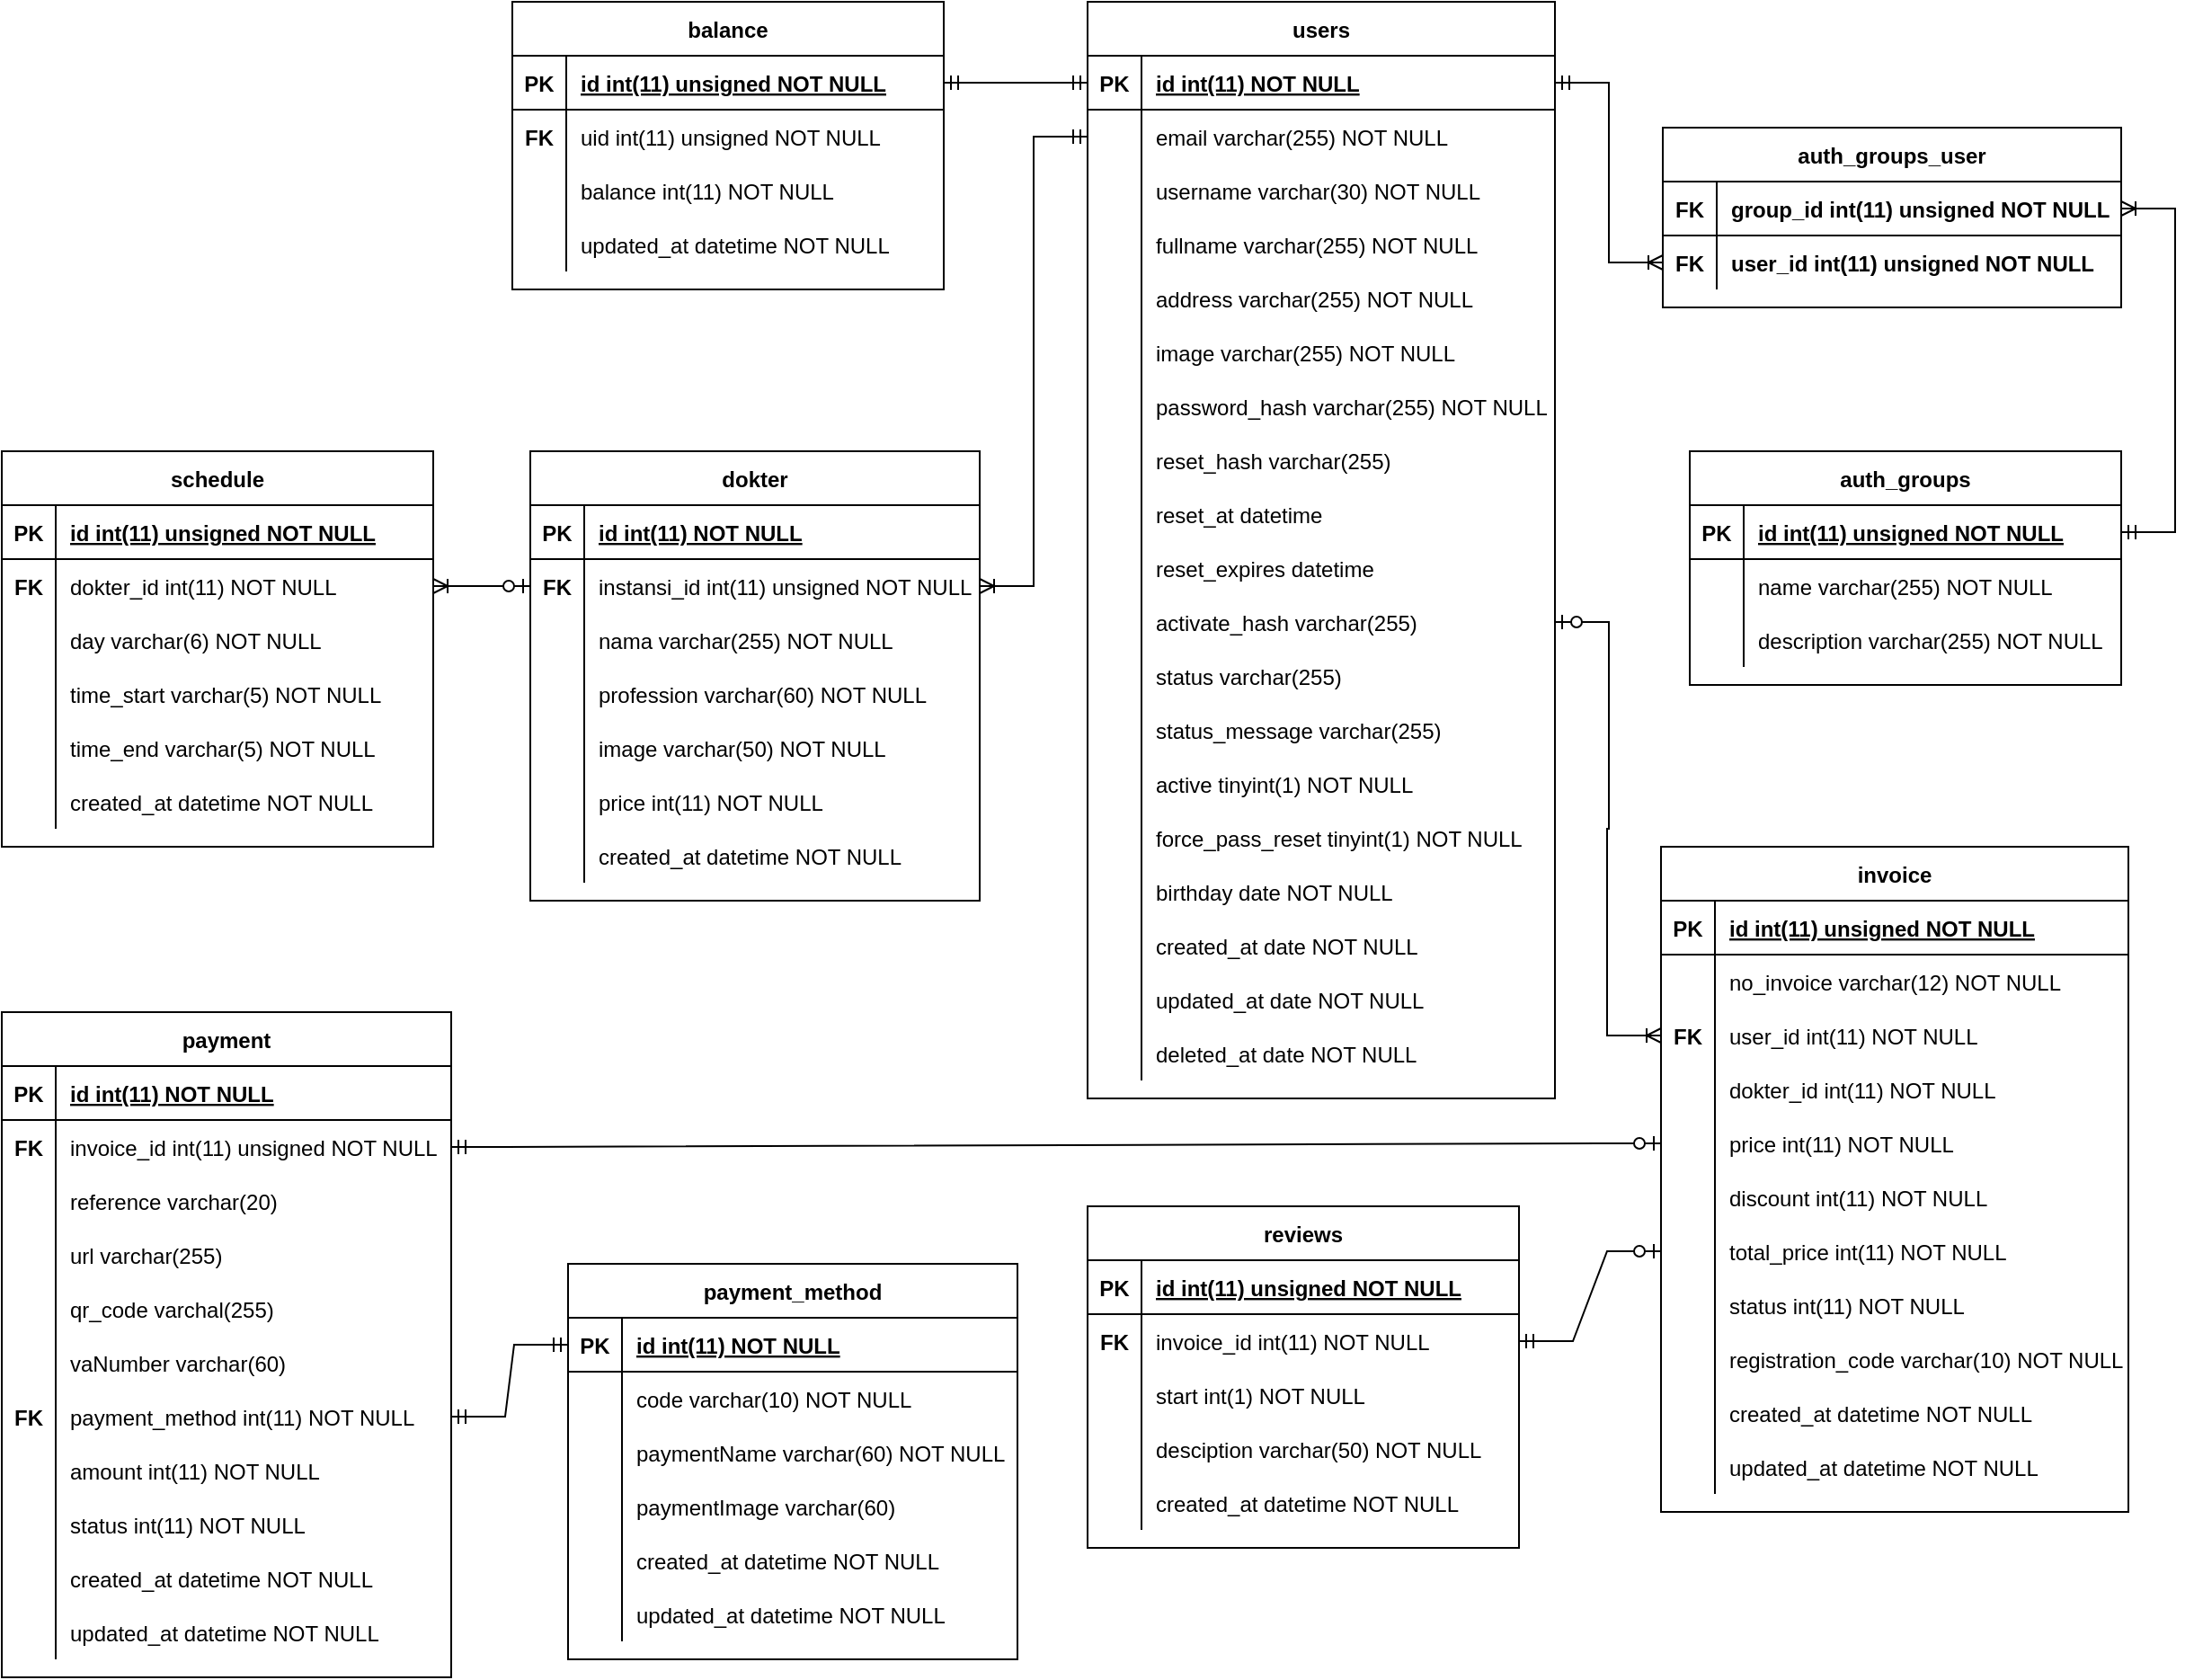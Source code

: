 <mxfile version="20.6.0" type="device" pages="2"><diagram id="R2lEEEUBdFMjLlhIrx00" name="MyDoc"><mxGraphModel dx="3354" dy="900" grid="1" gridSize="10" guides="1" tooltips="1" connect="1" arrows="1" fold="1" page="1" pageScale="1" pageWidth="850" pageHeight="1100" math="0" shadow="0" extFonts="Permanent Marker^https://fonts.googleapis.com/css?family=Permanent+Marker"><root><mxCell id="0"/><mxCell id="1" parent="0"/><mxCell id="C-vyLk0tnHw3VtMMgP7b-23" value="users" style="shape=table;startSize=30;container=1;collapsible=1;childLayout=tableLayout;fixedRows=1;rowLines=0;fontStyle=1;align=center;resizeLast=1;" parent="1" vertex="1"><mxGeometry x="10" y="300" width="260" height="610" as="geometry"/></mxCell><mxCell id="C-vyLk0tnHw3VtMMgP7b-24" value="" style="shape=partialRectangle;collapsible=0;dropTarget=0;pointerEvents=0;fillColor=none;points=[[0,0.5],[1,0.5]];portConstraint=eastwest;top=0;left=0;right=0;bottom=1;" parent="C-vyLk0tnHw3VtMMgP7b-23" vertex="1"><mxGeometry y="30" width="260" height="30" as="geometry"/></mxCell><mxCell id="C-vyLk0tnHw3VtMMgP7b-25" value="PK" style="shape=partialRectangle;overflow=hidden;connectable=0;fillColor=none;top=0;left=0;bottom=0;right=0;fontStyle=1;" parent="C-vyLk0tnHw3VtMMgP7b-24" vertex="1"><mxGeometry width="30" height="30" as="geometry"><mxRectangle width="30" height="30" as="alternateBounds"/></mxGeometry></mxCell><mxCell id="C-vyLk0tnHw3VtMMgP7b-26" value="id int(11) NOT NULL " style="shape=partialRectangle;overflow=hidden;connectable=0;fillColor=none;top=0;left=0;bottom=0;right=0;align=left;spacingLeft=6;fontStyle=5;" parent="C-vyLk0tnHw3VtMMgP7b-24" vertex="1"><mxGeometry x="30" width="230" height="30" as="geometry"><mxRectangle width="230" height="30" as="alternateBounds"/></mxGeometry></mxCell><mxCell id="C-vyLk0tnHw3VtMMgP7b-27" value="" style="shape=partialRectangle;collapsible=0;dropTarget=0;pointerEvents=0;fillColor=none;points=[[0,0.5],[1,0.5]];portConstraint=eastwest;top=0;left=0;right=0;bottom=0;" parent="C-vyLk0tnHw3VtMMgP7b-23" vertex="1"><mxGeometry y="60" width="260" height="30" as="geometry"/></mxCell><mxCell id="C-vyLk0tnHw3VtMMgP7b-28" value="" style="shape=partialRectangle;overflow=hidden;connectable=0;fillColor=none;top=0;left=0;bottom=0;right=0;" parent="C-vyLk0tnHw3VtMMgP7b-27" vertex="1"><mxGeometry width="30" height="30" as="geometry"><mxRectangle width="30" height="30" as="alternateBounds"/></mxGeometry></mxCell><mxCell id="C-vyLk0tnHw3VtMMgP7b-29" value="email varchar(255) NOT NULL" style="shape=partialRectangle;overflow=hidden;connectable=0;fillColor=none;top=0;left=0;bottom=0;right=0;align=left;spacingLeft=6;" parent="C-vyLk0tnHw3VtMMgP7b-27" vertex="1"><mxGeometry x="30" width="230" height="30" as="geometry"><mxRectangle width="230" height="30" as="alternateBounds"/></mxGeometry></mxCell><mxCell id="jNlEE-c62K3NMzg1RSFJ-1" value="" style="shape=partialRectangle;collapsible=0;dropTarget=0;pointerEvents=0;fillColor=none;points=[[0,0.5],[1,0.5]];portConstraint=eastwest;top=0;left=0;right=0;bottom=0;" parent="C-vyLk0tnHw3VtMMgP7b-23" vertex="1"><mxGeometry y="90" width="260" height="30" as="geometry"/></mxCell><mxCell id="jNlEE-c62K3NMzg1RSFJ-2" value="" style="shape=partialRectangle;overflow=hidden;connectable=0;fillColor=none;top=0;left=0;bottom=0;right=0;" parent="jNlEE-c62K3NMzg1RSFJ-1" vertex="1"><mxGeometry width="30" height="30" as="geometry"><mxRectangle width="30" height="30" as="alternateBounds"/></mxGeometry></mxCell><mxCell id="jNlEE-c62K3NMzg1RSFJ-3" value="username varchar(30) NOT NULL" style="shape=partialRectangle;overflow=hidden;connectable=0;fillColor=none;top=0;left=0;bottom=0;right=0;align=left;spacingLeft=6;" parent="jNlEE-c62K3NMzg1RSFJ-1" vertex="1"><mxGeometry x="30" width="230" height="30" as="geometry"><mxRectangle width="230" height="30" as="alternateBounds"/></mxGeometry></mxCell><mxCell id="jNlEE-c62K3NMzg1RSFJ-4" value="" style="shape=partialRectangle;collapsible=0;dropTarget=0;pointerEvents=0;fillColor=none;points=[[0,0.5],[1,0.5]];portConstraint=eastwest;top=0;left=0;right=0;bottom=0;" parent="C-vyLk0tnHw3VtMMgP7b-23" vertex="1"><mxGeometry y="120" width="260" height="30" as="geometry"/></mxCell><mxCell id="jNlEE-c62K3NMzg1RSFJ-5" value="" style="shape=partialRectangle;overflow=hidden;connectable=0;fillColor=none;top=0;left=0;bottom=0;right=0;" parent="jNlEE-c62K3NMzg1RSFJ-4" vertex="1"><mxGeometry width="30" height="30" as="geometry"><mxRectangle width="30" height="30" as="alternateBounds"/></mxGeometry></mxCell><mxCell id="jNlEE-c62K3NMzg1RSFJ-6" value="fullname varchar(255) NOT NULL" style="shape=partialRectangle;overflow=hidden;connectable=0;fillColor=none;top=0;left=0;bottom=0;right=0;align=left;spacingLeft=6;" parent="jNlEE-c62K3NMzg1RSFJ-4" vertex="1"><mxGeometry x="30" width="230" height="30" as="geometry"><mxRectangle width="230" height="30" as="alternateBounds"/></mxGeometry></mxCell><mxCell id="jNlEE-c62K3NMzg1RSFJ-7" value="" style="shape=partialRectangle;collapsible=0;dropTarget=0;pointerEvents=0;fillColor=none;points=[[0,0.5],[1,0.5]];portConstraint=eastwest;top=0;left=0;right=0;bottom=0;" parent="C-vyLk0tnHw3VtMMgP7b-23" vertex="1"><mxGeometry y="150" width="260" height="30" as="geometry"/></mxCell><mxCell id="jNlEE-c62K3NMzg1RSFJ-8" value="" style="shape=partialRectangle;overflow=hidden;connectable=0;fillColor=none;top=0;left=0;bottom=0;right=0;" parent="jNlEE-c62K3NMzg1RSFJ-7" vertex="1"><mxGeometry width="30" height="30" as="geometry"><mxRectangle width="30" height="30" as="alternateBounds"/></mxGeometry></mxCell><mxCell id="jNlEE-c62K3NMzg1RSFJ-9" value="address varchar(255) NOT NULL" style="shape=partialRectangle;overflow=hidden;connectable=0;fillColor=none;top=0;left=0;bottom=0;right=0;align=left;spacingLeft=6;" parent="jNlEE-c62K3NMzg1RSFJ-7" vertex="1"><mxGeometry x="30" width="230" height="30" as="geometry"><mxRectangle width="230" height="30" as="alternateBounds"/></mxGeometry></mxCell><mxCell id="jNlEE-c62K3NMzg1RSFJ-10" value="" style="shape=partialRectangle;collapsible=0;dropTarget=0;pointerEvents=0;fillColor=none;points=[[0,0.5],[1,0.5]];portConstraint=eastwest;top=0;left=0;right=0;bottom=0;" parent="C-vyLk0tnHw3VtMMgP7b-23" vertex="1"><mxGeometry y="180" width="260" height="30" as="geometry"/></mxCell><mxCell id="jNlEE-c62K3NMzg1RSFJ-11" value="" style="shape=partialRectangle;overflow=hidden;connectable=0;fillColor=none;top=0;left=0;bottom=0;right=0;" parent="jNlEE-c62K3NMzg1RSFJ-10" vertex="1"><mxGeometry width="30" height="30" as="geometry"><mxRectangle width="30" height="30" as="alternateBounds"/></mxGeometry></mxCell><mxCell id="jNlEE-c62K3NMzg1RSFJ-12" value="image varchar(255) NOT NULL" style="shape=partialRectangle;overflow=hidden;connectable=0;fillColor=none;top=0;left=0;bottom=0;right=0;align=left;spacingLeft=6;" parent="jNlEE-c62K3NMzg1RSFJ-10" vertex="1"><mxGeometry x="30" width="230" height="30" as="geometry"><mxRectangle width="230" height="30" as="alternateBounds"/></mxGeometry></mxCell><mxCell id="jNlEE-c62K3NMzg1RSFJ-13" value="" style="shape=partialRectangle;collapsible=0;dropTarget=0;pointerEvents=0;fillColor=none;points=[[0,0.5],[1,0.5]];portConstraint=eastwest;top=0;left=0;right=0;bottom=0;" parent="C-vyLk0tnHw3VtMMgP7b-23" vertex="1"><mxGeometry y="210" width="260" height="30" as="geometry"/></mxCell><mxCell id="jNlEE-c62K3NMzg1RSFJ-14" value="" style="shape=partialRectangle;overflow=hidden;connectable=0;fillColor=none;top=0;left=0;bottom=0;right=0;" parent="jNlEE-c62K3NMzg1RSFJ-13" vertex="1"><mxGeometry width="30" height="30" as="geometry"><mxRectangle width="30" height="30" as="alternateBounds"/></mxGeometry></mxCell><mxCell id="jNlEE-c62K3NMzg1RSFJ-15" value="password_hash varchar(255) NOT NULL" style="shape=partialRectangle;overflow=hidden;connectable=0;fillColor=none;top=0;left=0;bottom=0;right=0;align=left;spacingLeft=6;" parent="jNlEE-c62K3NMzg1RSFJ-13" vertex="1"><mxGeometry x="30" width="230" height="30" as="geometry"><mxRectangle width="230" height="30" as="alternateBounds"/></mxGeometry></mxCell><mxCell id="jNlEE-c62K3NMzg1RSFJ-16" value="" style="shape=partialRectangle;collapsible=0;dropTarget=0;pointerEvents=0;fillColor=none;points=[[0,0.5],[1,0.5]];portConstraint=eastwest;top=0;left=0;right=0;bottom=0;" parent="C-vyLk0tnHw3VtMMgP7b-23" vertex="1"><mxGeometry y="240" width="260" height="30" as="geometry"/></mxCell><mxCell id="jNlEE-c62K3NMzg1RSFJ-17" value="" style="shape=partialRectangle;overflow=hidden;connectable=0;fillColor=none;top=0;left=0;bottom=0;right=0;" parent="jNlEE-c62K3NMzg1RSFJ-16" vertex="1"><mxGeometry width="30" height="30" as="geometry"><mxRectangle width="30" height="30" as="alternateBounds"/></mxGeometry></mxCell><mxCell id="jNlEE-c62K3NMzg1RSFJ-18" value="reset_hash varchar(255) " style="shape=partialRectangle;overflow=hidden;connectable=0;fillColor=none;top=0;left=0;bottom=0;right=0;align=left;spacingLeft=6;" parent="jNlEE-c62K3NMzg1RSFJ-16" vertex="1"><mxGeometry x="30" width="230" height="30" as="geometry"><mxRectangle width="230" height="30" as="alternateBounds"/></mxGeometry></mxCell><mxCell id="jNlEE-c62K3NMzg1RSFJ-19" value="" style="shape=partialRectangle;collapsible=0;dropTarget=0;pointerEvents=0;fillColor=none;points=[[0,0.5],[1,0.5]];portConstraint=eastwest;top=0;left=0;right=0;bottom=0;" parent="C-vyLk0tnHw3VtMMgP7b-23" vertex="1"><mxGeometry y="270" width="260" height="30" as="geometry"/></mxCell><mxCell id="jNlEE-c62K3NMzg1RSFJ-20" value="" style="shape=partialRectangle;overflow=hidden;connectable=0;fillColor=none;top=0;left=0;bottom=0;right=0;" parent="jNlEE-c62K3NMzg1RSFJ-19" vertex="1"><mxGeometry width="30" height="30" as="geometry"><mxRectangle width="30" height="30" as="alternateBounds"/></mxGeometry></mxCell><mxCell id="jNlEE-c62K3NMzg1RSFJ-21" value="reset_at datetime" style="shape=partialRectangle;overflow=hidden;connectable=0;fillColor=none;top=0;left=0;bottom=0;right=0;align=left;spacingLeft=6;" parent="jNlEE-c62K3NMzg1RSFJ-19" vertex="1"><mxGeometry x="30" width="230" height="30" as="geometry"><mxRectangle width="230" height="30" as="alternateBounds"/></mxGeometry></mxCell><mxCell id="jNlEE-c62K3NMzg1RSFJ-22" value="" style="shape=partialRectangle;collapsible=0;dropTarget=0;pointerEvents=0;fillColor=none;points=[[0,0.5],[1,0.5]];portConstraint=eastwest;top=0;left=0;right=0;bottom=0;" parent="C-vyLk0tnHw3VtMMgP7b-23" vertex="1"><mxGeometry y="300" width="260" height="30" as="geometry"/></mxCell><mxCell id="jNlEE-c62K3NMzg1RSFJ-23" value="" style="shape=partialRectangle;overflow=hidden;connectable=0;fillColor=none;top=0;left=0;bottom=0;right=0;" parent="jNlEE-c62K3NMzg1RSFJ-22" vertex="1"><mxGeometry width="30" height="30" as="geometry"><mxRectangle width="30" height="30" as="alternateBounds"/></mxGeometry></mxCell><mxCell id="jNlEE-c62K3NMzg1RSFJ-24" value="reset_expires datetime" style="shape=partialRectangle;overflow=hidden;connectable=0;fillColor=none;top=0;left=0;bottom=0;right=0;align=left;spacingLeft=6;" parent="jNlEE-c62K3NMzg1RSFJ-22" vertex="1"><mxGeometry x="30" width="230" height="30" as="geometry"><mxRectangle width="230" height="30" as="alternateBounds"/></mxGeometry></mxCell><mxCell id="jNlEE-c62K3NMzg1RSFJ-25" value="" style="shape=partialRectangle;collapsible=0;dropTarget=0;pointerEvents=0;fillColor=none;points=[[0,0.5],[1,0.5]];portConstraint=eastwest;top=0;left=0;right=0;bottom=0;" parent="C-vyLk0tnHw3VtMMgP7b-23" vertex="1"><mxGeometry y="330" width="260" height="30" as="geometry"/></mxCell><mxCell id="jNlEE-c62K3NMzg1RSFJ-26" value="" style="shape=partialRectangle;overflow=hidden;connectable=0;fillColor=none;top=0;left=0;bottom=0;right=0;" parent="jNlEE-c62K3NMzg1RSFJ-25" vertex="1"><mxGeometry width="30" height="30" as="geometry"><mxRectangle width="30" height="30" as="alternateBounds"/></mxGeometry></mxCell><mxCell id="jNlEE-c62K3NMzg1RSFJ-27" value="activate_hash varchar(255)" style="shape=partialRectangle;overflow=hidden;connectable=0;fillColor=none;top=0;left=0;bottom=0;right=0;align=left;spacingLeft=6;" parent="jNlEE-c62K3NMzg1RSFJ-25" vertex="1"><mxGeometry x="30" width="230" height="30" as="geometry"><mxRectangle width="230" height="30" as="alternateBounds"/></mxGeometry></mxCell><mxCell id="jNlEE-c62K3NMzg1RSFJ-28" value="" style="shape=partialRectangle;collapsible=0;dropTarget=0;pointerEvents=0;fillColor=none;points=[[0,0.5],[1,0.5]];portConstraint=eastwest;top=0;left=0;right=0;bottom=0;" parent="C-vyLk0tnHw3VtMMgP7b-23" vertex="1"><mxGeometry y="360" width="260" height="30" as="geometry"/></mxCell><mxCell id="jNlEE-c62K3NMzg1RSFJ-29" value="" style="shape=partialRectangle;overflow=hidden;connectable=0;fillColor=none;top=0;left=0;bottom=0;right=0;" parent="jNlEE-c62K3NMzg1RSFJ-28" vertex="1"><mxGeometry width="30" height="30" as="geometry"><mxRectangle width="30" height="30" as="alternateBounds"/></mxGeometry></mxCell><mxCell id="jNlEE-c62K3NMzg1RSFJ-30" value="status varchar(255)" style="shape=partialRectangle;overflow=hidden;connectable=0;fillColor=none;top=0;left=0;bottom=0;right=0;align=left;spacingLeft=6;" parent="jNlEE-c62K3NMzg1RSFJ-28" vertex="1"><mxGeometry x="30" width="230" height="30" as="geometry"><mxRectangle width="230" height="30" as="alternateBounds"/></mxGeometry></mxCell><mxCell id="jNlEE-c62K3NMzg1RSFJ-31" value="" style="shape=partialRectangle;collapsible=0;dropTarget=0;pointerEvents=0;fillColor=none;points=[[0,0.5],[1,0.5]];portConstraint=eastwest;top=0;left=0;right=0;bottom=0;" parent="C-vyLk0tnHw3VtMMgP7b-23" vertex="1"><mxGeometry y="390" width="260" height="30" as="geometry"/></mxCell><mxCell id="jNlEE-c62K3NMzg1RSFJ-32" value="" style="shape=partialRectangle;overflow=hidden;connectable=0;fillColor=none;top=0;left=0;bottom=0;right=0;" parent="jNlEE-c62K3NMzg1RSFJ-31" vertex="1"><mxGeometry width="30" height="30" as="geometry"><mxRectangle width="30" height="30" as="alternateBounds"/></mxGeometry></mxCell><mxCell id="jNlEE-c62K3NMzg1RSFJ-33" value="status_message varchar(255)" style="shape=partialRectangle;overflow=hidden;connectable=0;fillColor=none;top=0;left=0;bottom=0;right=0;align=left;spacingLeft=6;" parent="jNlEE-c62K3NMzg1RSFJ-31" vertex="1"><mxGeometry x="30" width="230" height="30" as="geometry"><mxRectangle width="230" height="30" as="alternateBounds"/></mxGeometry></mxCell><mxCell id="jNlEE-c62K3NMzg1RSFJ-34" value="" style="shape=partialRectangle;collapsible=0;dropTarget=0;pointerEvents=0;fillColor=none;points=[[0,0.5],[1,0.5]];portConstraint=eastwest;top=0;left=0;right=0;bottom=0;" parent="C-vyLk0tnHw3VtMMgP7b-23" vertex="1"><mxGeometry y="420" width="260" height="30" as="geometry"/></mxCell><mxCell id="jNlEE-c62K3NMzg1RSFJ-35" value="" style="shape=partialRectangle;overflow=hidden;connectable=0;fillColor=none;top=0;left=0;bottom=0;right=0;" parent="jNlEE-c62K3NMzg1RSFJ-34" vertex="1"><mxGeometry width="30" height="30" as="geometry"><mxRectangle width="30" height="30" as="alternateBounds"/></mxGeometry></mxCell><mxCell id="jNlEE-c62K3NMzg1RSFJ-36" value="active tinyint(1) NOT NULL" style="shape=partialRectangle;overflow=hidden;connectable=0;fillColor=none;top=0;left=0;bottom=0;right=0;align=left;spacingLeft=6;" parent="jNlEE-c62K3NMzg1RSFJ-34" vertex="1"><mxGeometry x="30" width="230" height="30" as="geometry"><mxRectangle width="230" height="30" as="alternateBounds"/></mxGeometry></mxCell><mxCell id="jNlEE-c62K3NMzg1RSFJ-37" value="" style="shape=partialRectangle;collapsible=0;dropTarget=0;pointerEvents=0;fillColor=none;points=[[0,0.5],[1,0.5]];portConstraint=eastwest;top=0;left=0;right=0;bottom=0;" parent="C-vyLk0tnHw3VtMMgP7b-23" vertex="1"><mxGeometry y="450" width="260" height="30" as="geometry"/></mxCell><mxCell id="jNlEE-c62K3NMzg1RSFJ-38" value="" style="shape=partialRectangle;overflow=hidden;connectable=0;fillColor=none;top=0;left=0;bottom=0;right=0;" parent="jNlEE-c62K3NMzg1RSFJ-37" vertex="1"><mxGeometry width="30" height="30" as="geometry"><mxRectangle width="30" height="30" as="alternateBounds"/></mxGeometry></mxCell><mxCell id="jNlEE-c62K3NMzg1RSFJ-39" value="force_pass_reset tinyint(1) NOT NULL" style="shape=partialRectangle;overflow=hidden;connectable=0;fillColor=none;top=0;left=0;bottom=0;right=0;align=left;spacingLeft=6;" parent="jNlEE-c62K3NMzg1RSFJ-37" vertex="1"><mxGeometry x="30" width="230" height="30" as="geometry"><mxRectangle width="230" height="30" as="alternateBounds"/></mxGeometry></mxCell><mxCell id="jNlEE-c62K3NMzg1RSFJ-40" value="" style="shape=partialRectangle;collapsible=0;dropTarget=0;pointerEvents=0;fillColor=none;points=[[0,0.5],[1,0.5]];portConstraint=eastwest;top=0;left=0;right=0;bottom=0;" parent="C-vyLk0tnHw3VtMMgP7b-23" vertex="1"><mxGeometry y="480" width="260" height="30" as="geometry"/></mxCell><mxCell id="jNlEE-c62K3NMzg1RSFJ-41" value="" style="shape=partialRectangle;overflow=hidden;connectable=0;fillColor=none;top=0;left=0;bottom=0;right=0;" parent="jNlEE-c62K3NMzg1RSFJ-40" vertex="1"><mxGeometry width="30" height="30" as="geometry"><mxRectangle width="30" height="30" as="alternateBounds"/></mxGeometry></mxCell><mxCell id="jNlEE-c62K3NMzg1RSFJ-42" value="birthday date NOT NULL" style="shape=partialRectangle;overflow=hidden;connectable=0;fillColor=none;top=0;left=0;bottom=0;right=0;align=left;spacingLeft=6;" parent="jNlEE-c62K3NMzg1RSFJ-40" vertex="1"><mxGeometry x="30" width="230" height="30" as="geometry"><mxRectangle width="230" height="30" as="alternateBounds"/></mxGeometry></mxCell><mxCell id="jNlEE-c62K3NMzg1RSFJ-55" value="" style="shape=partialRectangle;collapsible=0;dropTarget=0;pointerEvents=0;fillColor=none;points=[[0,0.5],[1,0.5]];portConstraint=eastwest;top=0;left=0;right=0;bottom=0;" parent="C-vyLk0tnHw3VtMMgP7b-23" vertex="1"><mxGeometry y="510" width="260" height="30" as="geometry"/></mxCell><mxCell id="jNlEE-c62K3NMzg1RSFJ-56" value="" style="shape=partialRectangle;overflow=hidden;connectable=0;fillColor=none;top=0;left=0;bottom=0;right=0;" parent="jNlEE-c62K3NMzg1RSFJ-55" vertex="1"><mxGeometry width="30" height="30" as="geometry"><mxRectangle width="30" height="30" as="alternateBounds"/></mxGeometry></mxCell><mxCell id="jNlEE-c62K3NMzg1RSFJ-57" value="created_at date NOT NULL" style="shape=partialRectangle;overflow=hidden;connectable=0;fillColor=none;top=0;left=0;bottom=0;right=0;align=left;spacingLeft=6;" parent="jNlEE-c62K3NMzg1RSFJ-55" vertex="1"><mxGeometry x="30" width="230" height="30" as="geometry"><mxRectangle width="230" height="30" as="alternateBounds"/></mxGeometry></mxCell><mxCell id="jNlEE-c62K3NMzg1RSFJ-58" value="" style="shape=partialRectangle;collapsible=0;dropTarget=0;pointerEvents=0;fillColor=none;points=[[0,0.5],[1,0.5]];portConstraint=eastwest;top=0;left=0;right=0;bottom=0;" parent="C-vyLk0tnHw3VtMMgP7b-23" vertex="1"><mxGeometry y="540" width="260" height="30" as="geometry"/></mxCell><mxCell id="jNlEE-c62K3NMzg1RSFJ-59" value="" style="shape=partialRectangle;overflow=hidden;connectable=0;fillColor=none;top=0;left=0;bottom=0;right=0;" parent="jNlEE-c62K3NMzg1RSFJ-58" vertex="1"><mxGeometry width="30" height="30" as="geometry"><mxRectangle width="30" height="30" as="alternateBounds"/></mxGeometry></mxCell><mxCell id="jNlEE-c62K3NMzg1RSFJ-60" value="updated_at date NOT NULL" style="shape=partialRectangle;overflow=hidden;connectable=0;fillColor=none;top=0;left=0;bottom=0;right=0;align=left;spacingLeft=6;" parent="jNlEE-c62K3NMzg1RSFJ-58" vertex="1"><mxGeometry x="30" width="230" height="30" as="geometry"><mxRectangle width="230" height="30" as="alternateBounds"/></mxGeometry></mxCell><mxCell id="jNlEE-c62K3NMzg1RSFJ-61" value="" style="shape=partialRectangle;collapsible=0;dropTarget=0;pointerEvents=0;fillColor=none;points=[[0,0.5],[1,0.5]];portConstraint=eastwest;top=0;left=0;right=0;bottom=0;" parent="C-vyLk0tnHw3VtMMgP7b-23" vertex="1"><mxGeometry y="570" width="260" height="30" as="geometry"/></mxCell><mxCell id="jNlEE-c62K3NMzg1RSFJ-62" value="" style="shape=partialRectangle;overflow=hidden;connectable=0;fillColor=none;top=0;left=0;bottom=0;right=0;" parent="jNlEE-c62K3NMzg1RSFJ-61" vertex="1"><mxGeometry width="30" height="30" as="geometry"><mxRectangle width="30" height="30" as="alternateBounds"/></mxGeometry></mxCell><mxCell id="jNlEE-c62K3NMzg1RSFJ-63" value="deleted_at date NOT NULL" style="shape=partialRectangle;overflow=hidden;connectable=0;fillColor=none;top=0;left=0;bottom=0;right=0;align=left;spacingLeft=6;" parent="jNlEE-c62K3NMzg1RSFJ-61" vertex="1"><mxGeometry x="30" width="230" height="30" as="geometry"><mxRectangle width="230" height="30" as="alternateBounds"/></mxGeometry></mxCell><mxCell id="jNlEE-c62K3NMzg1RSFJ-64" value="auth_groups_user" style="shape=table;startSize=30;container=1;collapsible=1;childLayout=tableLayout;fixedRows=1;rowLines=0;fontStyle=1;align=center;resizeLast=1;" parent="1" vertex="1"><mxGeometry x="330" y="370" width="255" height="100" as="geometry"/></mxCell><mxCell id="jNlEE-c62K3NMzg1RSFJ-65" value="" style="shape=tableRow;horizontal=0;startSize=0;swimlaneHead=0;swimlaneBody=0;fillColor=none;collapsible=0;dropTarget=0;points=[[0,0.5],[1,0.5]];portConstraint=eastwest;top=0;left=0;right=0;bottom=1;" parent="jNlEE-c62K3NMzg1RSFJ-64" vertex="1"><mxGeometry y="30" width="255" height="30" as="geometry"/></mxCell><mxCell id="jNlEE-c62K3NMzg1RSFJ-66" value="FK" style="shape=partialRectangle;connectable=0;fillColor=none;top=0;left=0;bottom=0;right=0;fontStyle=1;overflow=hidden;" parent="jNlEE-c62K3NMzg1RSFJ-65" vertex="1"><mxGeometry width="30" height="30" as="geometry"><mxRectangle width="30" height="30" as="alternateBounds"/></mxGeometry></mxCell><mxCell id="jNlEE-c62K3NMzg1RSFJ-67" value="group_id int(11) unsigned NOT NULL" style="shape=partialRectangle;connectable=0;fillColor=none;top=0;left=0;bottom=0;right=0;align=left;spacingLeft=6;fontStyle=1;overflow=hidden;" parent="jNlEE-c62K3NMzg1RSFJ-65" vertex="1"><mxGeometry x="30" width="225" height="30" as="geometry"><mxRectangle width="225" height="30" as="alternateBounds"/></mxGeometry></mxCell><mxCell id="jNlEE-c62K3NMzg1RSFJ-68" value="" style="shape=tableRow;horizontal=0;startSize=0;swimlaneHead=0;swimlaneBody=0;fillColor=none;collapsible=0;dropTarget=0;points=[[0,0.5],[1,0.5]];portConstraint=eastwest;top=0;left=0;right=0;bottom=0;" parent="jNlEE-c62K3NMzg1RSFJ-64" vertex="1"><mxGeometry y="60" width="255" height="30" as="geometry"/></mxCell><mxCell id="jNlEE-c62K3NMzg1RSFJ-69" value="FK" style="shape=partialRectangle;connectable=0;fillColor=none;top=0;left=0;bottom=0;right=0;editable=1;overflow=hidden;fontStyle=1" parent="jNlEE-c62K3NMzg1RSFJ-68" vertex="1"><mxGeometry width="30" height="30" as="geometry"><mxRectangle width="30" height="30" as="alternateBounds"/></mxGeometry></mxCell><mxCell id="jNlEE-c62K3NMzg1RSFJ-70" value="user_id int(11) unsigned NOT NULL" style="shape=partialRectangle;connectable=0;fillColor=none;top=0;left=0;bottom=0;right=0;align=left;spacingLeft=6;overflow=hidden;fontStyle=1" parent="jNlEE-c62K3NMzg1RSFJ-68" vertex="1"><mxGeometry x="30" width="225" height="30" as="geometry"><mxRectangle width="225" height="30" as="alternateBounds"/></mxGeometry></mxCell><mxCell id="jNlEE-c62K3NMzg1RSFJ-77" value="" style="edgeStyle=entityRelationEdgeStyle;fontSize=12;html=1;endArrow=ERoneToMany;startArrow=ERmandOne;rounded=0;exitX=1;exitY=0.5;exitDx=0;exitDy=0;entryX=0;entryY=0.5;entryDx=0;entryDy=0;" parent="1" source="C-vyLk0tnHw3VtMMgP7b-24" target="jNlEE-c62K3NMzg1RSFJ-68" edge="1"><mxGeometry width="100" height="100" relative="1" as="geometry"><mxPoint x="410" y="570" as="sourcePoint"/><mxPoint x="510" y="470" as="targetPoint"/></mxGeometry></mxCell><mxCell id="jNlEE-c62K3NMzg1RSFJ-78" value="auth_groups" style="shape=table;startSize=30;container=1;collapsible=1;childLayout=tableLayout;fixedRows=1;rowLines=0;fontStyle=1;align=center;resizeLast=1;" parent="1" vertex="1"><mxGeometry x="345" y="550" width="240" height="130" as="geometry"/></mxCell><mxCell id="jNlEE-c62K3NMzg1RSFJ-79" value="" style="shape=tableRow;horizontal=0;startSize=0;swimlaneHead=0;swimlaneBody=0;fillColor=none;collapsible=0;dropTarget=0;points=[[0,0.5],[1,0.5]];portConstraint=eastwest;top=0;left=0;right=0;bottom=1;" parent="jNlEE-c62K3NMzg1RSFJ-78" vertex="1"><mxGeometry y="30" width="240" height="30" as="geometry"/></mxCell><mxCell id="jNlEE-c62K3NMzg1RSFJ-80" value="PK" style="shape=partialRectangle;connectable=0;fillColor=none;top=0;left=0;bottom=0;right=0;fontStyle=1;overflow=hidden;" parent="jNlEE-c62K3NMzg1RSFJ-79" vertex="1"><mxGeometry width="30" height="30" as="geometry"><mxRectangle width="30" height="30" as="alternateBounds"/></mxGeometry></mxCell><mxCell id="jNlEE-c62K3NMzg1RSFJ-81" value="id int(11) unsigned NOT NULL" style="shape=partialRectangle;connectable=0;fillColor=none;top=0;left=0;bottom=0;right=0;align=left;spacingLeft=6;fontStyle=5;overflow=hidden;" parent="jNlEE-c62K3NMzg1RSFJ-79" vertex="1"><mxGeometry x="30" width="210" height="30" as="geometry"><mxRectangle width="210" height="30" as="alternateBounds"/></mxGeometry></mxCell><mxCell id="jNlEE-c62K3NMzg1RSFJ-82" value="" style="shape=tableRow;horizontal=0;startSize=0;swimlaneHead=0;swimlaneBody=0;fillColor=none;collapsible=0;dropTarget=0;points=[[0,0.5],[1,0.5]];portConstraint=eastwest;top=0;left=0;right=0;bottom=0;" parent="jNlEE-c62K3NMzg1RSFJ-78" vertex="1"><mxGeometry y="60" width="240" height="30" as="geometry"/></mxCell><mxCell id="jNlEE-c62K3NMzg1RSFJ-83" value="" style="shape=partialRectangle;connectable=0;fillColor=none;top=0;left=0;bottom=0;right=0;editable=1;overflow=hidden;" parent="jNlEE-c62K3NMzg1RSFJ-82" vertex="1"><mxGeometry width="30" height="30" as="geometry"><mxRectangle width="30" height="30" as="alternateBounds"/></mxGeometry></mxCell><mxCell id="jNlEE-c62K3NMzg1RSFJ-84" value="name varchar(255) NOT NULL" style="shape=partialRectangle;connectable=0;fillColor=none;top=0;left=0;bottom=0;right=0;align=left;spacingLeft=6;overflow=hidden;" parent="jNlEE-c62K3NMzg1RSFJ-82" vertex="1"><mxGeometry x="30" width="210" height="30" as="geometry"><mxRectangle width="210" height="30" as="alternateBounds"/></mxGeometry></mxCell><mxCell id="jNlEE-c62K3NMzg1RSFJ-85" value="" style="shape=tableRow;horizontal=0;startSize=0;swimlaneHead=0;swimlaneBody=0;fillColor=none;collapsible=0;dropTarget=0;points=[[0,0.5],[1,0.5]];portConstraint=eastwest;top=0;left=0;right=0;bottom=0;" parent="jNlEE-c62K3NMzg1RSFJ-78" vertex="1"><mxGeometry y="90" width="240" height="30" as="geometry"/></mxCell><mxCell id="jNlEE-c62K3NMzg1RSFJ-86" value="" style="shape=partialRectangle;connectable=0;fillColor=none;top=0;left=0;bottom=0;right=0;editable=1;overflow=hidden;" parent="jNlEE-c62K3NMzg1RSFJ-85" vertex="1"><mxGeometry width="30" height="30" as="geometry"><mxRectangle width="30" height="30" as="alternateBounds"/></mxGeometry></mxCell><mxCell id="jNlEE-c62K3NMzg1RSFJ-87" value="description varchar(255) NOT NULL" style="shape=partialRectangle;connectable=0;fillColor=none;top=0;left=0;bottom=0;right=0;align=left;spacingLeft=6;overflow=hidden;" parent="jNlEE-c62K3NMzg1RSFJ-85" vertex="1"><mxGeometry x="30" width="210" height="30" as="geometry"><mxRectangle width="210" height="30" as="alternateBounds"/></mxGeometry></mxCell><mxCell id="jNlEE-c62K3NMzg1RSFJ-91" value="" style="edgeStyle=entityRelationEdgeStyle;fontSize=12;html=1;endArrow=ERoneToMany;startArrow=ERmandOne;rounded=0;exitX=1;exitY=0.5;exitDx=0;exitDy=0;entryX=1;entryY=0.5;entryDx=0;entryDy=0;" parent="1" source="jNlEE-c62K3NMzg1RSFJ-79" target="jNlEE-c62K3NMzg1RSFJ-65" edge="1"><mxGeometry width="100" height="100" relative="1" as="geometry"><mxPoint x="280" y="355" as="sourcePoint"/><mxPoint x="345" y="455" as="targetPoint"/></mxGeometry></mxCell><mxCell id="jNlEE-c62K3NMzg1RSFJ-130" value="balance" style="shape=table;startSize=30;container=1;collapsible=1;childLayout=tableLayout;fixedRows=1;rowLines=0;fontStyle=1;align=center;resizeLast=1;" parent="1" vertex="1"><mxGeometry x="-310" y="300" width="240" height="160" as="geometry"/></mxCell><mxCell id="jNlEE-c62K3NMzg1RSFJ-131" value="" style="shape=tableRow;horizontal=0;startSize=0;swimlaneHead=0;swimlaneBody=0;fillColor=none;collapsible=0;dropTarget=0;points=[[0,0.5],[1,0.5]];portConstraint=eastwest;top=0;left=0;right=0;bottom=1;" parent="jNlEE-c62K3NMzg1RSFJ-130" vertex="1"><mxGeometry y="30" width="240" height="30" as="geometry"/></mxCell><mxCell id="jNlEE-c62K3NMzg1RSFJ-132" value="PK" style="shape=partialRectangle;connectable=0;fillColor=none;top=0;left=0;bottom=0;right=0;fontStyle=1;overflow=hidden;" parent="jNlEE-c62K3NMzg1RSFJ-131" vertex="1"><mxGeometry width="30" height="30" as="geometry"><mxRectangle width="30" height="30" as="alternateBounds"/></mxGeometry></mxCell><mxCell id="jNlEE-c62K3NMzg1RSFJ-133" value="id int(11) unsigned NOT NULL" style="shape=partialRectangle;connectable=0;fillColor=none;top=0;left=0;bottom=0;right=0;align=left;spacingLeft=6;fontStyle=5;overflow=hidden;" parent="jNlEE-c62K3NMzg1RSFJ-131" vertex="1"><mxGeometry x="30" width="210" height="30" as="geometry"><mxRectangle width="210" height="30" as="alternateBounds"/></mxGeometry></mxCell><mxCell id="jNlEE-c62K3NMzg1RSFJ-134" value="" style="shape=tableRow;horizontal=0;startSize=0;swimlaneHead=0;swimlaneBody=0;fillColor=none;collapsible=0;dropTarget=0;points=[[0,0.5],[1,0.5]];portConstraint=eastwest;top=0;left=0;right=0;bottom=0;" parent="jNlEE-c62K3NMzg1RSFJ-130" vertex="1"><mxGeometry y="60" width="240" height="30" as="geometry"/></mxCell><mxCell id="jNlEE-c62K3NMzg1RSFJ-135" value="FK" style="shape=partialRectangle;connectable=0;fillColor=none;top=0;left=0;bottom=0;right=0;editable=1;overflow=hidden;fontStyle=1" parent="jNlEE-c62K3NMzg1RSFJ-134" vertex="1"><mxGeometry width="30" height="30" as="geometry"><mxRectangle width="30" height="30" as="alternateBounds"/></mxGeometry></mxCell><mxCell id="jNlEE-c62K3NMzg1RSFJ-136" value="uid int(11) unsigned NOT NULL" style="shape=partialRectangle;connectable=0;fillColor=none;top=0;left=0;bottom=0;right=0;align=left;spacingLeft=6;overflow=hidden;" parent="jNlEE-c62K3NMzg1RSFJ-134" vertex="1"><mxGeometry x="30" width="210" height="30" as="geometry"><mxRectangle width="210" height="30" as="alternateBounds"/></mxGeometry></mxCell><mxCell id="jNlEE-c62K3NMzg1RSFJ-137" value="" style="shape=tableRow;horizontal=0;startSize=0;swimlaneHead=0;swimlaneBody=0;fillColor=none;collapsible=0;dropTarget=0;points=[[0,0.5],[1,0.5]];portConstraint=eastwest;top=0;left=0;right=0;bottom=0;" parent="jNlEE-c62K3NMzg1RSFJ-130" vertex="1"><mxGeometry y="90" width="240" height="30" as="geometry"/></mxCell><mxCell id="jNlEE-c62K3NMzg1RSFJ-138" value="" style="shape=partialRectangle;connectable=0;fillColor=none;top=0;left=0;bottom=0;right=0;editable=1;overflow=hidden;" parent="jNlEE-c62K3NMzg1RSFJ-137" vertex="1"><mxGeometry width="30" height="30" as="geometry"><mxRectangle width="30" height="30" as="alternateBounds"/></mxGeometry></mxCell><mxCell id="jNlEE-c62K3NMzg1RSFJ-139" value="balance int(11) NOT NULL" style="shape=partialRectangle;connectable=0;fillColor=none;top=0;left=0;bottom=0;right=0;align=left;spacingLeft=6;overflow=hidden;" parent="jNlEE-c62K3NMzg1RSFJ-137" vertex="1"><mxGeometry x="30" width="210" height="30" as="geometry"><mxRectangle width="210" height="30" as="alternateBounds"/></mxGeometry></mxCell><mxCell id="jNlEE-c62K3NMzg1RSFJ-140" value="" style="shape=tableRow;horizontal=0;startSize=0;swimlaneHead=0;swimlaneBody=0;fillColor=none;collapsible=0;dropTarget=0;points=[[0,0.5],[1,0.5]];portConstraint=eastwest;top=0;left=0;right=0;bottom=0;" parent="jNlEE-c62K3NMzg1RSFJ-130" vertex="1"><mxGeometry y="120" width="240" height="30" as="geometry"/></mxCell><mxCell id="jNlEE-c62K3NMzg1RSFJ-141" value="" style="shape=partialRectangle;connectable=0;fillColor=none;top=0;left=0;bottom=0;right=0;editable=1;overflow=hidden;" parent="jNlEE-c62K3NMzg1RSFJ-140" vertex="1"><mxGeometry width="30" height="30" as="geometry"><mxRectangle width="30" height="30" as="alternateBounds"/></mxGeometry></mxCell><mxCell id="jNlEE-c62K3NMzg1RSFJ-142" value="updated_at datetime NOT NULL" style="shape=partialRectangle;connectable=0;fillColor=none;top=0;left=0;bottom=0;right=0;align=left;spacingLeft=6;overflow=hidden;" parent="jNlEE-c62K3NMzg1RSFJ-140" vertex="1"><mxGeometry x="30" width="210" height="30" as="geometry"><mxRectangle width="210" height="30" as="alternateBounds"/></mxGeometry></mxCell><mxCell id="jNlEE-c62K3NMzg1RSFJ-143" value="" style="edgeStyle=entityRelationEdgeStyle;fontSize=12;html=1;endArrow=ERmandOne;startArrow=ERmandOne;rounded=0;exitX=1;exitY=0.5;exitDx=0;exitDy=0;" parent="1" source="jNlEE-c62K3NMzg1RSFJ-131" target="C-vyLk0tnHw3VtMMgP7b-24" edge="1"><mxGeometry width="100" height="100" relative="1" as="geometry"><mxPoint x="-260" y="560" as="sourcePoint"/><mxPoint x="-160" y="460" as="targetPoint"/></mxGeometry></mxCell><mxCell id="jNlEE-c62K3NMzg1RSFJ-144" value="dokter" style="shape=table;startSize=30;container=1;collapsible=1;childLayout=tableLayout;fixedRows=1;rowLines=0;fontStyle=1;align=center;resizeLast=1;" parent="1" vertex="1"><mxGeometry x="-300" y="550" width="250" height="250" as="geometry"/></mxCell><mxCell id="jNlEE-c62K3NMzg1RSFJ-145" value="" style="shape=tableRow;horizontal=0;startSize=0;swimlaneHead=0;swimlaneBody=0;fillColor=none;collapsible=0;dropTarget=0;points=[[0,0.5],[1,0.5]];portConstraint=eastwest;top=0;left=0;right=0;bottom=1;" parent="jNlEE-c62K3NMzg1RSFJ-144" vertex="1"><mxGeometry y="30" width="250" height="30" as="geometry"/></mxCell><mxCell id="jNlEE-c62K3NMzg1RSFJ-146" value="PK" style="shape=partialRectangle;connectable=0;fillColor=none;top=0;left=0;bottom=0;right=0;fontStyle=1;overflow=hidden;" parent="jNlEE-c62K3NMzg1RSFJ-145" vertex="1"><mxGeometry width="30" height="30" as="geometry"><mxRectangle width="30" height="30" as="alternateBounds"/></mxGeometry></mxCell><mxCell id="jNlEE-c62K3NMzg1RSFJ-147" value="id int(11) NOT NULL" style="shape=partialRectangle;connectable=0;fillColor=none;top=0;left=0;bottom=0;right=0;align=left;spacingLeft=6;fontStyle=5;overflow=hidden;" parent="jNlEE-c62K3NMzg1RSFJ-145" vertex="1"><mxGeometry x="30" width="220" height="30" as="geometry"><mxRectangle width="220" height="30" as="alternateBounds"/></mxGeometry></mxCell><mxCell id="jNlEE-c62K3NMzg1RSFJ-148" value="" style="shape=tableRow;horizontal=0;startSize=0;swimlaneHead=0;swimlaneBody=0;fillColor=none;collapsible=0;dropTarget=0;points=[[0,0.5],[1,0.5]];portConstraint=eastwest;top=0;left=0;right=0;bottom=0;" parent="jNlEE-c62K3NMzg1RSFJ-144" vertex="1"><mxGeometry y="60" width="250" height="30" as="geometry"/></mxCell><mxCell id="jNlEE-c62K3NMzg1RSFJ-149" value="FK" style="shape=partialRectangle;connectable=0;fillColor=none;top=0;left=0;bottom=0;right=0;editable=1;overflow=hidden;fontStyle=1" parent="jNlEE-c62K3NMzg1RSFJ-148" vertex="1"><mxGeometry width="30" height="30" as="geometry"><mxRectangle width="30" height="30" as="alternateBounds"/></mxGeometry></mxCell><mxCell id="jNlEE-c62K3NMzg1RSFJ-150" value="instansi_id int(11) unsigned NOT NULL" style="shape=partialRectangle;connectable=0;fillColor=none;top=0;left=0;bottom=0;right=0;align=left;spacingLeft=6;overflow=hidden;" parent="jNlEE-c62K3NMzg1RSFJ-148" vertex="1"><mxGeometry x="30" width="220" height="30" as="geometry"><mxRectangle width="220" height="30" as="alternateBounds"/></mxGeometry></mxCell><mxCell id="jNlEE-c62K3NMzg1RSFJ-151" value="" style="shape=tableRow;horizontal=0;startSize=0;swimlaneHead=0;swimlaneBody=0;fillColor=none;collapsible=0;dropTarget=0;points=[[0,0.5],[1,0.5]];portConstraint=eastwest;top=0;left=0;right=0;bottom=0;" parent="jNlEE-c62K3NMzg1RSFJ-144" vertex="1"><mxGeometry y="90" width="250" height="30" as="geometry"/></mxCell><mxCell id="jNlEE-c62K3NMzg1RSFJ-152" value="" style="shape=partialRectangle;connectable=0;fillColor=none;top=0;left=0;bottom=0;right=0;editable=1;overflow=hidden;" parent="jNlEE-c62K3NMzg1RSFJ-151" vertex="1"><mxGeometry width="30" height="30" as="geometry"><mxRectangle width="30" height="30" as="alternateBounds"/></mxGeometry></mxCell><mxCell id="jNlEE-c62K3NMzg1RSFJ-153" value="nama varchar(255) NOT NULL" style="shape=partialRectangle;connectable=0;fillColor=none;top=0;left=0;bottom=0;right=0;align=left;spacingLeft=6;overflow=hidden;" parent="jNlEE-c62K3NMzg1RSFJ-151" vertex="1"><mxGeometry x="30" width="220" height="30" as="geometry"><mxRectangle width="220" height="30" as="alternateBounds"/></mxGeometry></mxCell><mxCell id="jNlEE-c62K3NMzg1RSFJ-154" value="" style="shape=tableRow;horizontal=0;startSize=0;swimlaneHead=0;swimlaneBody=0;fillColor=none;collapsible=0;dropTarget=0;points=[[0,0.5],[1,0.5]];portConstraint=eastwest;top=0;left=0;right=0;bottom=0;" parent="jNlEE-c62K3NMzg1RSFJ-144" vertex="1"><mxGeometry y="120" width="250" height="30" as="geometry"/></mxCell><mxCell id="jNlEE-c62K3NMzg1RSFJ-155" value="" style="shape=partialRectangle;connectable=0;fillColor=none;top=0;left=0;bottom=0;right=0;editable=1;overflow=hidden;" parent="jNlEE-c62K3NMzg1RSFJ-154" vertex="1"><mxGeometry width="30" height="30" as="geometry"><mxRectangle width="30" height="30" as="alternateBounds"/></mxGeometry></mxCell><mxCell id="jNlEE-c62K3NMzg1RSFJ-156" value="profession varchar(60) NOT NULL" style="shape=partialRectangle;connectable=0;fillColor=none;top=0;left=0;bottom=0;right=0;align=left;spacingLeft=6;overflow=hidden;" parent="jNlEE-c62K3NMzg1RSFJ-154" vertex="1"><mxGeometry x="30" width="220" height="30" as="geometry"><mxRectangle width="220" height="30" as="alternateBounds"/></mxGeometry></mxCell><mxCell id="jNlEE-c62K3NMzg1RSFJ-157" value="" style="shape=tableRow;horizontal=0;startSize=0;swimlaneHead=0;swimlaneBody=0;fillColor=none;collapsible=0;dropTarget=0;points=[[0,0.5],[1,0.5]];portConstraint=eastwest;top=0;left=0;right=0;bottom=0;" parent="jNlEE-c62K3NMzg1RSFJ-144" vertex="1"><mxGeometry y="150" width="250" height="30" as="geometry"/></mxCell><mxCell id="jNlEE-c62K3NMzg1RSFJ-158" value="" style="shape=partialRectangle;connectable=0;fillColor=none;top=0;left=0;bottom=0;right=0;editable=1;overflow=hidden;" parent="jNlEE-c62K3NMzg1RSFJ-157" vertex="1"><mxGeometry width="30" height="30" as="geometry"><mxRectangle width="30" height="30" as="alternateBounds"/></mxGeometry></mxCell><mxCell id="jNlEE-c62K3NMzg1RSFJ-159" value="image varchar(50) NOT NULL" style="shape=partialRectangle;connectable=0;fillColor=none;top=0;left=0;bottom=0;right=0;align=left;spacingLeft=6;overflow=hidden;" parent="jNlEE-c62K3NMzg1RSFJ-157" vertex="1"><mxGeometry x="30" width="220" height="30" as="geometry"><mxRectangle width="220" height="30" as="alternateBounds"/></mxGeometry></mxCell><mxCell id="jNlEE-c62K3NMzg1RSFJ-160" value="" style="shape=tableRow;horizontal=0;startSize=0;swimlaneHead=0;swimlaneBody=0;fillColor=none;collapsible=0;dropTarget=0;points=[[0,0.5],[1,0.5]];portConstraint=eastwest;top=0;left=0;right=0;bottom=0;" parent="jNlEE-c62K3NMzg1RSFJ-144" vertex="1"><mxGeometry y="180" width="250" height="30" as="geometry"/></mxCell><mxCell id="jNlEE-c62K3NMzg1RSFJ-161" value="" style="shape=partialRectangle;connectable=0;fillColor=none;top=0;left=0;bottom=0;right=0;editable=1;overflow=hidden;" parent="jNlEE-c62K3NMzg1RSFJ-160" vertex="1"><mxGeometry width="30" height="30" as="geometry"><mxRectangle width="30" height="30" as="alternateBounds"/></mxGeometry></mxCell><mxCell id="jNlEE-c62K3NMzg1RSFJ-162" value="price int(11) NOT NULL" style="shape=partialRectangle;connectable=0;fillColor=none;top=0;left=0;bottom=0;right=0;align=left;spacingLeft=6;overflow=hidden;" parent="jNlEE-c62K3NMzg1RSFJ-160" vertex="1"><mxGeometry x="30" width="220" height="30" as="geometry"><mxRectangle width="220" height="30" as="alternateBounds"/></mxGeometry></mxCell><mxCell id="jNlEE-c62K3NMzg1RSFJ-163" value="" style="shape=tableRow;horizontal=0;startSize=0;swimlaneHead=0;swimlaneBody=0;fillColor=none;collapsible=0;dropTarget=0;points=[[0,0.5],[1,0.5]];portConstraint=eastwest;top=0;left=0;right=0;bottom=0;" parent="jNlEE-c62K3NMzg1RSFJ-144" vertex="1"><mxGeometry y="210" width="250" height="30" as="geometry"/></mxCell><mxCell id="jNlEE-c62K3NMzg1RSFJ-164" value="" style="shape=partialRectangle;connectable=0;fillColor=none;top=0;left=0;bottom=0;right=0;editable=1;overflow=hidden;" parent="jNlEE-c62K3NMzg1RSFJ-163" vertex="1"><mxGeometry width="30" height="30" as="geometry"><mxRectangle width="30" height="30" as="alternateBounds"/></mxGeometry></mxCell><mxCell id="jNlEE-c62K3NMzg1RSFJ-165" value="created_at datetime NOT NULL" style="shape=partialRectangle;connectable=0;fillColor=none;top=0;left=0;bottom=0;right=0;align=left;spacingLeft=6;overflow=hidden;" parent="jNlEE-c62K3NMzg1RSFJ-163" vertex="1"><mxGeometry x="30" width="220" height="30" as="geometry"><mxRectangle width="220" height="30" as="alternateBounds"/></mxGeometry></mxCell><mxCell id="_Vud6DB1sMZwfILliVl--1" value="" style="edgeStyle=entityRelationEdgeStyle;fontSize=12;html=1;endArrow=ERoneToMany;startArrow=ERmandOne;rounded=0;exitX=0;exitY=0.5;exitDx=0;exitDy=0;entryX=1;entryY=0.5;entryDx=0;entryDy=0;" parent="1" source="C-vyLk0tnHw3VtMMgP7b-27" target="jNlEE-c62K3NMzg1RSFJ-148" edge="1"><mxGeometry width="100" height="100" relative="1" as="geometry"><mxPoint x="375" y="730.0" as="sourcePoint"/><mxPoint x="425" y="980.0" as="targetPoint"/></mxGeometry></mxCell><mxCell id="_Vud6DB1sMZwfILliVl--2" value="invoice" style="shape=table;startSize=30;container=1;collapsible=1;childLayout=tableLayout;fixedRows=1;rowLines=0;fontStyle=1;align=center;resizeLast=1;" parent="1" vertex="1"><mxGeometry x="329" y="770" width="260" height="370" as="geometry"/></mxCell><mxCell id="_Vud6DB1sMZwfILliVl--3" value="" style="shape=tableRow;horizontal=0;startSize=0;swimlaneHead=0;swimlaneBody=0;fillColor=none;collapsible=0;dropTarget=0;points=[[0,0.5],[1,0.5]];portConstraint=eastwest;top=0;left=0;right=0;bottom=1;" parent="_Vud6DB1sMZwfILliVl--2" vertex="1"><mxGeometry y="30" width="260" height="30" as="geometry"/></mxCell><mxCell id="_Vud6DB1sMZwfILliVl--4" value="PK" style="shape=partialRectangle;connectable=0;fillColor=none;top=0;left=0;bottom=0;right=0;fontStyle=1;overflow=hidden;" parent="_Vud6DB1sMZwfILliVl--3" vertex="1"><mxGeometry width="30" height="30" as="geometry"><mxRectangle width="30" height="30" as="alternateBounds"/></mxGeometry></mxCell><mxCell id="_Vud6DB1sMZwfILliVl--5" value="id int(11) unsigned NOT NULL" style="shape=partialRectangle;connectable=0;fillColor=none;top=0;left=0;bottom=0;right=0;align=left;spacingLeft=6;fontStyle=5;overflow=hidden;" parent="_Vud6DB1sMZwfILliVl--3" vertex="1"><mxGeometry x="30" width="230" height="30" as="geometry"><mxRectangle width="230" height="30" as="alternateBounds"/></mxGeometry></mxCell><mxCell id="_Vud6DB1sMZwfILliVl--6" value="" style="shape=tableRow;horizontal=0;startSize=0;swimlaneHead=0;swimlaneBody=0;fillColor=none;collapsible=0;dropTarget=0;points=[[0,0.5],[1,0.5]];portConstraint=eastwest;top=0;left=0;right=0;bottom=0;" parent="_Vud6DB1sMZwfILliVl--2" vertex="1"><mxGeometry y="60" width="260" height="30" as="geometry"/></mxCell><mxCell id="_Vud6DB1sMZwfILliVl--7" value="" style="shape=partialRectangle;connectable=0;fillColor=none;top=0;left=0;bottom=0;right=0;editable=1;overflow=hidden;fontStyle=1" parent="_Vud6DB1sMZwfILliVl--6" vertex="1"><mxGeometry width="30" height="30" as="geometry"><mxRectangle width="30" height="30" as="alternateBounds"/></mxGeometry></mxCell><mxCell id="_Vud6DB1sMZwfILliVl--8" value="no_invoice varchar(12) NOT NULL" style="shape=partialRectangle;connectable=0;fillColor=none;top=0;left=0;bottom=0;right=0;align=left;spacingLeft=6;overflow=hidden;" parent="_Vud6DB1sMZwfILliVl--6" vertex="1"><mxGeometry x="30" width="230" height="30" as="geometry"><mxRectangle width="230" height="30" as="alternateBounds"/></mxGeometry></mxCell><mxCell id="_Vud6DB1sMZwfILliVl--9" value="" style="shape=tableRow;horizontal=0;startSize=0;swimlaneHead=0;swimlaneBody=0;fillColor=none;collapsible=0;dropTarget=0;points=[[0,0.5],[1,0.5]];portConstraint=eastwest;top=0;left=0;right=0;bottom=0;" parent="_Vud6DB1sMZwfILliVl--2" vertex="1"><mxGeometry y="90" width="260" height="30" as="geometry"/></mxCell><mxCell id="_Vud6DB1sMZwfILliVl--10" value="FK" style="shape=partialRectangle;connectable=0;fillColor=none;top=0;left=0;bottom=0;right=0;editable=1;overflow=hidden;fontStyle=1" parent="_Vud6DB1sMZwfILliVl--9" vertex="1"><mxGeometry width="30" height="30" as="geometry"><mxRectangle width="30" height="30" as="alternateBounds"/></mxGeometry></mxCell><mxCell id="_Vud6DB1sMZwfILliVl--11" value="user_id int(11) NOT NULL" style="shape=partialRectangle;connectable=0;fillColor=none;top=0;left=0;bottom=0;right=0;align=left;spacingLeft=6;overflow=hidden;" parent="_Vud6DB1sMZwfILliVl--9" vertex="1"><mxGeometry x="30" width="230" height="30" as="geometry"><mxRectangle width="230" height="30" as="alternateBounds"/></mxGeometry></mxCell><mxCell id="_Vud6DB1sMZwfILliVl--12" value="" style="shape=tableRow;horizontal=0;startSize=0;swimlaneHead=0;swimlaneBody=0;fillColor=none;collapsible=0;dropTarget=0;points=[[0,0.5],[1,0.5]];portConstraint=eastwest;top=0;left=0;right=0;bottom=0;" parent="_Vud6DB1sMZwfILliVl--2" vertex="1"><mxGeometry y="120" width="260" height="30" as="geometry"/></mxCell><mxCell id="_Vud6DB1sMZwfILliVl--13" value="" style="shape=partialRectangle;connectable=0;fillColor=none;top=0;left=0;bottom=0;right=0;editable=1;overflow=hidden;" parent="_Vud6DB1sMZwfILliVl--12" vertex="1"><mxGeometry width="30" height="30" as="geometry"><mxRectangle width="30" height="30" as="alternateBounds"/></mxGeometry></mxCell><mxCell id="_Vud6DB1sMZwfILliVl--14" value="dokter_id int(11) NOT NULL" style="shape=partialRectangle;connectable=0;fillColor=none;top=0;left=0;bottom=0;right=0;align=left;spacingLeft=6;overflow=hidden;" parent="_Vud6DB1sMZwfILliVl--12" vertex="1"><mxGeometry x="30" width="230" height="30" as="geometry"><mxRectangle width="230" height="30" as="alternateBounds"/></mxGeometry></mxCell><mxCell id="_Vud6DB1sMZwfILliVl--15" value="" style="shape=tableRow;horizontal=0;startSize=0;swimlaneHead=0;swimlaneBody=0;fillColor=none;collapsible=0;dropTarget=0;points=[[0,0.5],[1,0.5]];portConstraint=eastwest;top=0;left=0;right=0;bottom=0;" parent="_Vud6DB1sMZwfILliVl--2" vertex="1"><mxGeometry y="150" width="260" height="30" as="geometry"/></mxCell><mxCell id="_Vud6DB1sMZwfILliVl--16" value="" style="shape=partialRectangle;connectable=0;fillColor=none;top=0;left=0;bottom=0;right=0;editable=1;overflow=hidden;" parent="_Vud6DB1sMZwfILliVl--15" vertex="1"><mxGeometry width="30" height="30" as="geometry"><mxRectangle width="30" height="30" as="alternateBounds"/></mxGeometry></mxCell><mxCell id="_Vud6DB1sMZwfILliVl--17" value="price int(11) NOT NULL" style="shape=partialRectangle;connectable=0;fillColor=none;top=0;left=0;bottom=0;right=0;align=left;spacingLeft=6;overflow=hidden;" parent="_Vud6DB1sMZwfILliVl--15" vertex="1"><mxGeometry x="30" width="230" height="30" as="geometry"><mxRectangle width="230" height="30" as="alternateBounds"/></mxGeometry></mxCell><mxCell id="_Vud6DB1sMZwfILliVl--18" value="" style="shape=tableRow;horizontal=0;startSize=0;swimlaneHead=0;swimlaneBody=0;fillColor=none;collapsible=0;dropTarget=0;points=[[0,0.5],[1,0.5]];portConstraint=eastwest;top=0;left=0;right=0;bottom=0;" parent="_Vud6DB1sMZwfILliVl--2" vertex="1"><mxGeometry y="180" width="260" height="30" as="geometry"/></mxCell><mxCell id="_Vud6DB1sMZwfILliVl--19" value="" style="shape=partialRectangle;connectable=0;fillColor=none;top=0;left=0;bottom=0;right=0;editable=1;overflow=hidden;" parent="_Vud6DB1sMZwfILliVl--18" vertex="1"><mxGeometry width="30" height="30" as="geometry"><mxRectangle width="30" height="30" as="alternateBounds"/></mxGeometry></mxCell><mxCell id="_Vud6DB1sMZwfILliVl--20" value="discount int(11) NOT NULL" style="shape=partialRectangle;connectable=0;fillColor=none;top=0;left=0;bottom=0;right=0;align=left;spacingLeft=6;overflow=hidden;" parent="_Vud6DB1sMZwfILliVl--18" vertex="1"><mxGeometry x="30" width="230" height="30" as="geometry"><mxRectangle width="230" height="30" as="alternateBounds"/></mxGeometry></mxCell><mxCell id="_Vud6DB1sMZwfILliVl--21" value="" style="shape=tableRow;horizontal=0;startSize=0;swimlaneHead=0;swimlaneBody=0;fillColor=none;collapsible=0;dropTarget=0;points=[[0,0.5],[1,0.5]];portConstraint=eastwest;top=0;left=0;right=0;bottom=0;" parent="_Vud6DB1sMZwfILliVl--2" vertex="1"><mxGeometry y="210" width="260" height="30" as="geometry"/></mxCell><mxCell id="_Vud6DB1sMZwfILliVl--22" value="" style="shape=partialRectangle;connectable=0;fillColor=none;top=0;left=0;bottom=0;right=0;editable=1;overflow=hidden;" parent="_Vud6DB1sMZwfILliVl--21" vertex="1"><mxGeometry width="30" height="30" as="geometry"><mxRectangle width="30" height="30" as="alternateBounds"/></mxGeometry></mxCell><mxCell id="_Vud6DB1sMZwfILliVl--23" value="total_price int(11) NOT NULL" style="shape=partialRectangle;connectable=0;fillColor=none;top=0;left=0;bottom=0;right=0;align=left;spacingLeft=6;overflow=hidden;" parent="_Vud6DB1sMZwfILliVl--21" vertex="1"><mxGeometry x="30" width="230" height="30" as="geometry"><mxRectangle width="230" height="30" as="alternateBounds"/></mxGeometry></mxCell><mxCell id="_Vud6DB1sMZwfILliVl--24" value="" style="shape=tableRow;horizontal=0;startSize=0;swimlaneHead=0;swimlaneBody=0;fillColor=none;collapsible=0;dropTarget=0;points=[[0,0.5],[1,0.5]];portConstraint=eastwest;top=0;left=0;right=0;bottom=0;" parent="_Vud6DB1sMZwfILliVl--2" vertex="1"><mxGeometry y="240" width="260" height="30" as="geometry"/></mxCell><mxCell id="_Vud6DB1sMZwfILliVl--25" value="" style="shape=partialRectangle;connectable=0;fillColor=none;top=0;left=0;bottom=0;right=0;editable=1;overflow=hidden;" parent="_Vud6DB1sMZwfILliVl--24" vertex="1"><mxGeometry width="30" height="30" as="geometry"><mxRectangle width="30" height="30" as="alternateBounds"/></mxGeometry></mxCell><mxCell id="_Vud6DB1sMZwfILliVl--26" value="status int(11) NOT NULL" style="shape=partialRectangle;connectable=0;fillColor=none;top=0;left=0;bottom=0;right=0;align=left;spacingLeft=6;overflow=hidden;" parent="_Vud6DB1sMZwfILliVl--24" vertex="1"><mxGeometry x="30" width="230" height="30" as="geometry"><mxRectangle width="230" height="30" as="alternateBounds"/></mxGeometry></mxCell><mxCell id="_Vud6DB1sMZwfILliVl--27" value="" style="shape=tableRow;horizontal=0;startSize=0;swimlaneHead=0;swimlaneBody=0;fillColor=none;collapsible=0;dropTarget=0;points=[[0,0.5],[1,0.5]];portConstraint=eastwest;top=0;left=0;right=0;bottom=0;" parent="_Vud6DB1sMZwfILliVl--2" vertex="1"><mxGeometry y="270" width="260" height="30" as="geometry"/></mxCell><mxCell id="_Vud6DB1sMZwfILliVl--28" value="" style="shape=partialRectangle;connectable=0;fillColor=none;top=0;left=0;bottom=0;right=0;editable=1;overflow=hidden;" parent="_Vud6DB1sMZwfILliVl--27" vertex="1"><mxGeometry width="30" height="30" as="geometry"><mxRectangle width="30" height="30" as="alternateBounds"/></mxGeometry></mxCell><mxCell id="_Vud6DB1sMZwfILliVl--29" value="registration_code varchar(10) NOT NULL" style="shape=partialRectangle;connectable=0;fillColor=none;top=0;left=0;bottom=0;right=0;align=left;spacingLeft=6;overflow=hidden;" parent="_Vud6DB1sMZwfILliVl--27" vertex="1"><mxGeometry x="30" width="230" height="30" as="geometry"><mxRectangle width="230" height="30" as="alternateBounds"/></mxGeometry></mxCell><mxCell id="_Vud6DB1sMZwfILliVl--30" value="" style="shape=tableRow;horizontal=0;startSize=0;swimlaneHead=0;swimlaneBody=0;fillColor=none;collapsible=0;dropTarget=0;points=[[0,0.5],[1,0.5]];portConstraint=eastwest;top=0;left=0;right=0;bottom=0;" parent="_Vud6DB1sMZwfILliVl--2" vertex="1"><mxGeometry y="300" width="260" height="30" as="geometry"/></mxCell><mxCell id="_Vud6DB1sMZwfILliVl--31" value="" style="shape=partialRectangle;connectable=0;fillColor=none;top=0;left=0;bottom=0;right=0;editable=1;overflow=hidden;" parent="_Vud6DB1sMZwfILliVl--30" vertex="1"><mxGeometry width="30" height="30" as="geometry"><mxRectangle width="30" height="30" as="alternateBounds"/></mxGeometry></mxCell><mxCell id="_Vud6DB1sMZwfILliVl--32" value="created_at datetime NOT NULL" style="shape=partialRectangle;connectable=0;fillColor=none;top=0;left=0;bottom=0;right=0;align=left;spacingLeft=6;overflow=hidden;" parent="_Vud6DB1sMZwfILliVl--30" vertex="1"><mxGeometry x="30" width="230" height="30" as="geometry"><mxRectangle width="230" height="30" as="alternateBounds"/></mxGeometry></mxCell><mxCell id="_Vud6DB1sMZwfILliVl--33" value="" style="shape=tableRow;horizontal=0;startSize=0;swimlaneHead=0;swimlaneBody=0;fillColor=none;collapsible=0;dropTarget=0;points=[[0,0.5],[1,0.5]];portConstraint=eastwest;top=0;left=0;right=0;bottom=0;" parent="_Vud6DB1sMZwfILliVl--2" vertex="1"><mxGeometry y="330" width="260" height="30" as="geometry"/></mxCell><mxCell id="_Vud6DB1sMZwfILliVl--34" value="" style="shape=partialRectangle;connectable=0;fillColor=none;top=0;left=0;bottom=0;right=0;editable=1;overflow=hidden;" parent="_Vud6DB1sMZwfILliVl--33" vertex="1"><mxGeometry width="30" height="30" as="geometry"><mxRectangle width="30" height="30" as="alternateBounds"/></mxGeometry></mxCell><mxCell id="_Vud6DB1sMZwfILliVl--35" value="updated_at datetime NOT NULL" style="shape=partialRectangle;connectable=0;fillColor=none;top=0;left=0;bottom=0;right=0;align=left;spacingLeft=6;overflow=hidden;" parent="_Vud6DB1sMZwfILliVl--33" vertex="1"><mxGeometry x="30" width="230" height="30" as="geometry"><mxRectangle width="230" height="30" as="alternateBounds"/></mxGeometry></mxCell><mxCell id="_Vud6DB1sMZwfILliVl--36" value="" style="edgeStyle=entityRelationEdgeStyle;fontSize=12;html=1;endArrow=ERoneToMany;startArrow=ERzeroToOne;rounded=0;entryX=0;entryY=0.5;entryDx=0;entryDy=0;exitX=1;exitY=0.5;exitDx=0;exitDy=0;" parent="1" source="jNlEE-c62K3NMzg1RSFJ-25" target="_Vud6DB1sMZwfILliVl--9" edge="1"><mxGeometry width="100" height="100" relative="1" as="geometry"><mxPoint x="260" y="820" as="sourcePoint"/><mxPoint x="360" y="720" as="targetPoint"/></mxGeometry></mxCell><mxCell id="_Vud6DB1sMZwfILliVl--37" value="reviews" style="shape=table;startSize=30;container=1;collapsible=1;childLayout=tableLayout;fixedRows=1;rowLines=0;fontStyle=1;align=center;resizeLast=1;" parent="1" vertex="1"><mxGeometry x="10" y="970" width="240" height="190" as="geometry"/></mxCell><mxCell id="_Vud6DB1sMZwfILliVl--38" value="" style="shape=tableRow;horizontal=0;startSize=0;swimlaneHead=0;swimlaneBody=0;fillColor=none;collapsible=0;dropTarget=0;points=[[0,0.5],[1,0.5]];portConstraint=eastwest;top=0;left=0;right=0;bottom=1;" parent="_Vud6DB1sMZwfILliVl--37" vertex="1"><mxGeometry y="30" width="240" height="30" as="geometry"/></mxCell><mxCell id="_Vud6DB1sMZwfILliVl--39" value="PK" style="shape=partialRectangle;connectable=0;fillColor=none;top=0;left=0;bottom=0;right=0;fontStyle=1;overflow=hidden;" parent="_Vud6DB1sMZwfILliVl--38" vertex="1"><mxGeometry width="30" height="30" as="geometry"><mxRectangle width="30" height="30" as="alternateBounds"/></mxGeometry></mxCell><mxCell id="_Vud6DB1sMZwfILliVl--40" value="id int(11) unsigned NOT NULL" style="shape=partialRectangle;connectable=0;fillColor=none;top=0;left=0;bottom=0;right=0;align=left;spacingLeft=6;fontStyle=5;overflow=hidden;" parent="_Vud6DB1sMZwfILliVl--38" vertex="1"><mxGeometry x="30" width="210" height="30" as="geometry"><mxRectangle width="210" height="30" as="alternateBounds"/></mxGeometry></mxCell><mxCell id="_Vud6DB1sMZwfILliVl--41" value="" style="shape=tableRow;horizontal=0;startSize=0;swimlaneHead=0;swimlaneBody=0;fillColor=none;collapsible=0;dropTarget=0;points=[[0,0.5],[1,0.5]];portConstraint=eastwest;top=0;left=0;right=0;bottom=0;" parent="_Vud6DB1sMZwfILliVl--37" vertex="1"><mxGeometry y="60" width="240" height="30" as="geometry"/></mxCell><mxCell id="_Vud6DB1sMZwfILliVl--42" value="FK" style="shape=partialRectangle;connectable=0;fillColor=none;top=0;left=0;bottom=0;right=0;editable=1;overflow=hidden;fontStyle=1" parent="_Vud6DB1sMZwfILliVl--41" vertex="1"><mxGeometry width="30" height="30" as="geometry"><mxRectangle width="30" height="30" as="alternateBounds"/></mxGeometry></mxCell><mxCell id="_Vud6DB1sMZwfILliVl--43" value="invoice_id int(11) NOT NULL" style="shape=partialRectangle;connectable=0;fillColor=none;top=0;left=0;bottom=0;right=0;align=left;spacingLeft=6;overflow=hidden;" parent="_Vud6DB1sMZwfILliVl--41" vertex="1"><mxGeometry x="30" width="210" height="30" as="geometry"><mxRectangle width="210" height="30" as="alternateBounds"/></mxGeometry></mxCell><mxCell id="_Vud6DB1sMZwfILliVl--44" value="" style="shape=tableRow;horizontal=0;startSize=0;swimlaneHead=0;swimlaneBody=0;fillColor=none;collapsible=0;dropTarget=0;points=[[0,0.5],[1,0.5]];portConstraint=eastwest;top=0;left=0;right=0;bottom=0;" parent="_Vud6DB1sMZwfILliVl--37" vertex="1"><mxGeometry y="90" width="240" height="30" as="geometry"/></mxCell><mxCell id="_Vud6DB1sMZwfILliVl--45" value="" style="shape=partialRectangle;connectable=0;fillColor=none;top=0;left=0;bottom=0;right=0;editable=1;overflow=hidden;" parent="_Vud6DB1sMZwfILliVl--44" vertex="1"><mxGeometry width="30" height="30" as="geometry"><mxRectangle width="30" height="30" as="alternateBounds"/></mxGeometry></mxCell><mxCell id="_Vud6DB1sMZwfILliVl--46" value="start int(1) NOT NULL" style="shape=partialRectangle;connectable=0;fillColor=none;top=0;left=0;bottom=0;right=0;align=left;spacingLeft=6;overflow=hidden;" parent="_Vud6DB1sMZwfILliVl--44" vertex="1"><mxGeometry x="30" width="210" height="30" as="geometry"><mxRectangle width="210" height="30" as="alternateBounds"/></mxGeometry></mxCell><mxCell id="_Vud6DB1sMZwfILliVl--47" value="" style="shape=tableRow;horizontal=0;startSize=0;swimlaneHead=0;swimlaneBody=0;fillColor=none;collapsible=0;dropTarget=0;points=[[0,0.5],[1,0.5]];portConstraint=eastwest;top=0;left=0;right=0;bottom=0;" parent="_Vud6DB1sMZwfILliVl--37" vertex="1"><mxGeometry y="120" width="240" height="30" as="geometry"/></mxCell><mxCell id="_Vud6DB1sMZwfILliVl--48" value="" style="shape=partialRectangle;connectable=0;fillColor=none;top=0;left=0;bottom=0;right=0;editable=1;overflow=hidden;" parent="_Vud6DB1sMZwfILliVl--47" vertex="1"><mxGeometry width="30" height="30" as="geometry"><mxRectangle width="30" height="30" as="alternateBounds"/></mxGeometry></mxCell><mxCell id="_Vud6DB1sMZwfILliVl--49" value="desciption varchar(50) NOT NULL" style="shape=partialRectangle;connectable=0;fillColor=none;top=0;left=0;bottom=0;right=0;align=left;spacingLeft=6;overflow=hidden;" parent="_Vud6DB1sMZwfILliVl--47" vertex="1"><mxGeometry x="30" width="210" height="30" as="geometry"><mxRectangle width="210" height="30" as="alternateBounds"/></mxGeometry></mxCell><mxCell id="_Vud6DB1sMZwfILliVl--50" value="" style="shape=tableRow;horizontal=0;startSize=0;swimlaneHead=0;swimlaneBody=0;fillColor=none;collapsible=0;dropTarget=0;points=[[0,0.5],[1,0.5]];portConstraint=eastwest;top=0;left=0;right=0;bottom=0;" parent="_Vud6DB1sMZwfILliVl--37" vertex="1"><mxGeometry y="150" width="240" height="30" as="geometry"/></mxCell><mxCell id="_Vud6DB1sMZwfILliVl--51" value="" style="shape=partialRectangle;connectable=0;fillColor=none;top=0;left=0;bottom=0;right=0;editable=1;overflow=hidden;" parent="_Vud6DB1sMZwfILliVl--50" vertex="1"><mxGeometry width="30" height="30" as="geometry"><mxRectangle width="30" height="30" as="alternateBounds"/></mxGeometry></mxCell><mxCell id="_Vud6DB1sMZwfILliVl--52" value="created_at datetime NOT NULL" style="shape=partialRectangle;connectable=0;fillColor=none;top=0;left=0;bottom=0;right=0;align=left;spacingLeft=6;overflow=hidden;" parent="_Vud6DB1sMZwfILliVl--50" vertex="1"><mxGeometry x="30" width="210" height="30" as="geometry"><mxRectangle width="210" height="30" as="alternateBounds"/></mxGeometry></mxCell><mxCell id="_Vud6DB1sMZwfILliVl--53" value="" style="edgeStyle=entityRelationEdgeStyle;fontSize=12;html=1;endArrow=ERzeroToOne;startArrow=ERmandOne;rounded=0;exitX=1;exitY=0.5;exitDx=0;exitDy=0;entryX=0;entryY=0.5;entryDx=0;entryDy=0;" parent="1" source="_Vud6DB1sMZwfILliVl--41" target="_Vud6DB1sMZwfILliVl--21" edge="1"><mxGeometry width="100" height="100" relative="1" as="geometry"><mxPoint x="260" y="710" as="sourcePoint"/><mxPoint x="650" y="800" as="targetPoint"/></mxGeometry></mxCell><mxCell id="_Vud6DB1sMZwfILliVl--55" value="payment" style="shape=table;startSize=30;container=1;collapsible=1;childLayout=tableLayout;fixedRows=1;rowLines=0;fontStyle=1;align=center;resizeLast=1;" parent="1" vertex="1"><mxGeometry x="-594" y="862" width="250" height="370" as="geometry"/></mxCell><mxCell id="_Vud6DB1sMZwfILliVl--56" value="" style="shape=tableRow;horizontal=0;startSize=0;swimlaneHead=0;swimlaneBody=0;fillColor=none;collapsible=0;dropTarget=0;points=[[0,0.5],[1,0.5]];portConstraint=eastwest;top=0;left=0;right=0;bottom=1;" parent="_Vud6DB1sMZwfILliVl--55" vertex="1"><mxGeometry y="30" width="250" height="30" as="geometry"/></mxCell><mxCell id="_Vud6DB1sMZwfILliVl--57" value="PK" style="shape=partialRectangle;connectable=0;fillColor=none;top=0;left=0;bottom=0;right=0;fontStyle=1;overflow=hidden;" parent="_Vud6DB1sMZwfILliVl--56" vertex="1"><mxGeometry width="30" height="30" as="geometry"><mxRectangle width="30" height="30" as="alternateBounds"/></mxGeometry></mxCell><mxCell id="_Vud6DB1sMZwfILliVl--58" value="id int(11) NOT NULL" style="shape=partialRectangle;connectable=0;fillColor=none;top=0;left=0;bottom=0;right=0;align=left;spacingLeft=6;fontStyle=5;overflow=hidden;" parent="_Vud6DB1sMZwfILliVl--56" vertex="1"><mxGeometry x="30" width="220" height="30" as="geometry"><mxRectangle width="220" height="30" as="alternateBounds"/></mxGeometry></mxCell><mxCell id="_Vud6DB1sMZwfILliVl--59" value="" style="shape=tableRow;horizontal=0;startSize=0;swimlaneHead=0;swimlaneBody=0;fillColor=none;collapsible=0;dropTarget=0;points=[[0,0.5],[1,0.5]];portConstraint=eastwest;top=0;left=0;right=0;bottom=0;" parent="_Vud6DB1sMZwfILliVl--55" vertex="1"><mxGeometry y="60" width="250" height="30" as="geometry"/></mxCell><mxCell id="_Vud6DB1sMZwfILliVl--60" value="FK" style="shape=partialRectangle;connectable=0;fillColor=none;top=0;left=0;bottom=0;right=0;editable=1;overflow=hidden;fontStyle=1" parent="_Vud6DB1sMZwfILliVl--59" vertex="1"><mxGeometry width="30" height="30" as="geometry"><mxRectangle width="30" height="30" as="alternateBounds"/></mxGeometry></mxCell><mxCell id="_Vud6DB1sMZwfILliVl--61" value="invoice_id int(11) unsigned NOT NULL" style="shape=partialRectangle;connectable=0;fillColor=none;top=0;left=0;bottom=0;right=0;align=left;spacingLeft=6;overflow=hidden;" parent="_Vud6DB1sMZwfILliVl--59" vertex="1"><mxGeometry x="30" width="220" height="30" as="geometry"><mxRectangle width="220" height="30" as="alternateBounds"/></mxGeometry></mxCell><mxCell id="_Vud6DB1sMZwfILliVl--62" value="" style="shape=tableRow;horizontal=0;startSize=0;swimlaneHead=0;swimlaneBody=0;fillColor=none;collapsible=0;dropTarget=0;points=[[0,0.5],[1,0.5]];portConstraint=eastwest;top=0;left=0;right=0;bottom=0;" parent="_Vud6DB1sMZwfILliVl--55" vertex="1"><mxGeometry y="90" width="250" height="30" as="geometry"/></mxCell><mxCell id="_Vud6DB1sMZwfILliVl--63" value="" style="shape=partialRectangle;connectable=0;fillColor=none;top=0;left=0;bottom=0;right=0;editable=1;overflow=hidden;" parent="_Vud6DB1sMZwfILliVl--62" vertex="1"><mxGeometry width="30" height="30" as="geometry"><mxRectangle width="30" height="30" as="alternateBounds"/></mxGeometry></mxCell><mxCell id="_Vud6DB1sMZwfILliVl--64" value="reference varchar(20)" style="shape=partialRectangle;connectable=0;fillColor=none;top=0;left=0;bottom=0;right=0;align=left;spacingLeft=6;overflow=hidden;" parent="_Vud6DB1sMZwfILliVl--62" vertex="1"><mxGeometry x="30" width="220" height="30" as="geometry"><mxRectangle width="220" height="30" as="alternateBounds"/></mxGeometry></mxCell><mxCell id="_Vud6DB1sMZwfILliVl--65" value="" style="shape=tableRow;horizontal=0;startSize=0;swimlaneHead=0;swimlaneBody=0;fillColor=none;collapsible=0;dropTarget=0;points=[[0,0.5],[1,0.5]];portConstraint=eastwest;top=0;left=0;right=0;bottom=0;" parent="_Vud6DB1sMZwfILliVl--55" vertex="1"><mxGeometry y="120" width="250" height="30" as="geometry"/></mxCell><mxCell id="_Vud6DB1sMZwfILliVl--66" value="" style="shape=partialRectangle;connectable=0;fillColor=none;top=0;left=0;bottom=0;right=0;editable=1;overflow=hidden;" parent="_Vud6DB1sMZwfILliVl--65" vertex="1"><mxGeometry width="30" height="30" as="geometry"><mxRectangle width="30" height="30" as="alternateBounds"/></mxGeometry></mxCell><mxCell id="_Vud6DB1sMZwfILliVl--67" value="url varchar(255)" style="shape=partialRectangle;connectable=0;fillColor=none;top=0;left=0;bottom=0;right=0;align=left;spacingLeft=6;overflow=hidden;" parent="_Vud6DB1sMZwfILliVl--65" vertex="1"><mxGeometry x="30" width="220" height="30" as="geometry"><mxRectangle width="220" height="30" as="alternateBounds"/></mxGeometry></mxCell><mxCell id="_Vud6DB1sMZwfILliVl--68" value="" style="shape=tableRow;horizontal=0;startSize=0;swimlaneHead=0;swimlaneBody=0;fillColor=none;collapsible=0;dropTarget=0;points=[[0,0.5],[1,0.5]];portConstraint=eastwest;top=0;left=0;right=0;bottom=0;" parent="_Vud6DB1sMZwfILliVl--55" vertex="1"><mxGeometry y="150" width="250" height="30" as="geometry"/></mxCell><mxCell id="_Vud6DB1sMZwfILliVl--69" value="" style="shape=partialRectangle;connectable=0;fillColor=none;top=0;left=0;bottom=0;right=0;editable=1;overflow=hidden;" parent="_Vud6DB1sMZwfILliVl--68" vertex="1"><mxGeometry width="30" height="30" as="geometry"><mxRectangle width="30" height="30" as="alternateBounds"/></mxGeometry></mxCell><mxCell id="_Vud6DB1sMZwfILliVl--70" value="qr_code varchal(255)" style="shape=partialRectangle;connectable=0;fillColor=none;top=0;left=0;bottom=0;right=0;align=left;spacingLeft=6;overflow=hidden;" parent="_Vud6DB1sMZwfILliVl--68" vertex="1"><mxGeometry x="30" width="220" height="30" as="geometry"><mxRectangle width="220" height="30" as="alternateBounds"/></mxGeometry></mxCell><mxCell id="_Vud6DB1sMZwfILliVl--71" value="" style="shape=tableRow;horizontal=0;startSize=0;swimlaneHead=0;swimlaneBody=0;fillColor=none;collapsible=0;dropTarget=0;points=[[0,0.5],[1,0.5]];portConstraint=eastwest;top=0;left=0;right=0;bottom=0;" parent="_Vud6DB1sMZwfILliVl--55" vertex="1"><mxGeometry y="180" width="250" height="30" as="geometry"/></mxCell><mxCell id="_Vud6DB1sMZwfILliVl--72" value="" style="shape=partialRectangle;connectable=0;fillColor=none;top=0;left=0;bottom=0;right=0;editable=1;overflow=hidden;" parent="_Vud6DB1sMZwfILliVl--71" vertex="1"><mxGeometry width="30" height="30" as="geometry"><mxRectangle width="30" height="30" as="alternateBounds"/></mxGeometry></mxCell><mxCell id="_Vud6DB1sMZwfILliVl--73" value="vaNumber varchar(60)" style="shape=partialRectangle;connectable=0;fillColor=none;top=0;left=0;bottom=0;right=0;align=left;spacingLeft=6;overflow=hidden;" parent="_Vud6DB1sMZwfILliVl--71" vertex="1"><mxGeometry x="30" width="220" height="30" as="geometry"><mxRectangle width="220" height="30" as="alternateBounds"/></mxGeometry></mxCell><mxCell id="_Vud6DB1sMZwfILliVl--74" value="" style="shape=tableRow;horizontal=0;startSize=0;swimlaneHead=0;swimlaneBody=0;fillColor=none;collapsible=0;dropTarget=0;points=[[0,0.5],[1,0.5]];portConstraint=eastwest;top=0;left=0;right=0;bottom=0;" parent="_Vud6DB1sMZwfILliVl--55" vertex="1"><mxGeometry y="210" width="250" height="30" as="geometry"/></mxCell><mxCell id="_Vud6DB1sMZwfILliVl--75" value="FK" style="shape=partialRectangle;connectable=0;fillColor=none;top=0;left=0;bottom=0;right=0;editable=1;overflow=hidden;fontStyle=1" parent="_Vud6DB1sMZwfILliVl--74" vertex="1"><mxGeometry width="30" height="30" as="geometry"><mxRectangle width="30" height="30" as="alternateBounds"/></mxGeometry></mxCell><mxCell id="_Vud6DB1sMZwfILliVl--76" value="payment_method int(11) NOT NULL" style="shape=partialRectangle;connectable=0;fillColor=none;top=0;left=0;bottom=0;right=0;align=left;spacingLeft=6;overflow=hidden;" parent="_Vud6DB1sMZwfILliVl--74" vertex="1"><mxGeometry x="30" width="220" height="30" as="geometry"><mxRectangle width="220" height="30" as="alternateBounds"/></mxGeometry></mxCell><mxCell id="_Vud6DB1sMZwfILliVl--77" value="" style="shape=tableRow;horizontal=0;startSize=0;swimlaneHead=0;swimlaneBody=0;fillColor=none;collapsible=0;dropTarget=0;points=[[0,0.5],[1,0.5]];portConstraint=eastwest;top=0;left=0;right=0;bottom=0;" parent="_Vud6DB1sMZwfILliVl--55" vertex="1"><mxGeometry y="240" width="250" height="30" as="geometry"/></mxCell><mxCell id="_Vud6DB1sMZwfILliVl--78" value="" style="shape=partialRectangle;connectable=0;fillColor=none;top=0;left=0;bottom=0;right=0;editable=1;overflow=hidden;fontStyle=1" parent="_Vud6DB1sMZwfILliVl--77" vertex="1"><mxGeometry width="30" height="30" as="geometry"><mxRectangle width="30" height="30" as="alternateBounds"/></mxGeometry></mxCell><mxCell id="_Vud6DB1sMZwfILliVl--79" value="amount int(11) NOT NULL" style="shape=partialRectangle;connectable=0;fillColor=none;top=0;left=0;bottom=0;right=0;align=left;spacingLeft=6;overflow=hidden;" parent="_Vud6DB1sMZwfILliVl--77" vertex="1"><mxGeometry x="30" width="220" height="30" as="geometry"><mxRectangle width="220" height="30" as="alternateBounds"/></mxGeometry></mxCell><mxCell id="_Vud6DB1sMZwfILliVl--83" value="" style="shape=tableRow;horizontal=0;startSize=0;swimlaneHead=0;swimlaneBody=0;fillColor=none;collapsible=0;dropTarget=0;points=[[0,0.5],[1,0.5]];portConstraint=eastwest;top=0;left=0;right=0;bottom=0;" parent="_Vud6DB1sMZwfILliVl--55" vertex="1"><mxGeometry y="270" width="250" height="30" as="geometry"/></mxCell><mxCell id="_Vud6DB1sMZwfILliVl--84" value="" style="shape=partialRectangle;connectable=0;fillColor=none;top=0;left=0;bottom=0;right=0;editable=1;overflow=hidden;fontStyle=1" parent="_Vud6DB1sMZwfILliVl--83" vertex="1"><mxGeometry width="30" height="30" as="geometry"><mxRectangle width="30" height="30" as="alternateBounds"/></mxGeometry></mxCell><mxCell id="_Vud6DB1sMZwfILliVl--85" value="status int(11) NOT NULL" style="shape=partialRectangle;connectable=0;fillColor=none;top=0;left=0;bottom=0;right=0;align=left;spacingLeft=6;overflow=hidden;" parent="_Vud6DB1sMZwfILliVl--83" vertex="1"><mxGeometry x="30" width="220" height="30" as="geometry"><mxRectangle width="220" height="30" as="alternateBounds"/></mxGeometry></mxCell><mxCell id="_Vud6DB1sMZwfILliVl--86" value="" style="shape=tableRow;horizontal=0;startSize=0;swimlaneHead=0;swimlaneBody=0;fillColor=none;collapsible=0;dropTarget=0;points=[[0,0.5],[1,0.5]];portConstraint=eastwest;top=0;left=0;right=0;bottom=0;" parent="_Vud6DB1sMZwfILliVl--55" vertex="1"><mxGeometry y="300" width="250" height="30" as="geometry"/></mxCell><mxCell id="_Vud6DB1sMZwfILliVl--87" value="" style="shape=partialRectangle;connectable=0;fillColor=none;top=0;left=0;bottom=0;right=0;editable=1;overflow=hidden;fontStyle=1" parent="_Vud6DB1sMZwfILliVl--86" vertex="1"><mxGeometry width="30" height="30" as="geometry"><mxRectangle width="30" height="30" as="alternateBounds"/></mxGeometry></mxCell><mxCell id="_Vud6DB1sMZwfILliVl--88" value="created_at datetime NOT NULL" style="shape=partialRectangle;connectable=0;fillColor=none;top=0;left=0;bottom=0;right=0;align=left;spacingLeft=6;overflow=hidden;" parent="_Vud6DB1sMZwfILliVl--86" vertex="1"><mxGeometry x="30" width="220" height="30" as="geometry"><mxRectangle width="220" height="30" as="alternateBounds"/></mxGeometry></mxCell><mxCell id="_Vud6DB1sMZwfILliVl--89" value="" style="shape=tableRow;horizontal=0;startSize=0;swimlaneHead=0;swimlaneBody=0;fillColor=none;collapsible=0;dropTarget=0;points=[[0,0.5],[1,0.5]];portConstraint=eastwest;top=0;left=0;right=0;bottom=0;" parent="_Vud6DB1sMZwfILliVl--55" vertex="1"><mxGeometry y="330" width="250" height="30" as="geometry"/></mxCell><mxCell id="_Vud6DB1sMZwfILliVl--90" value="" style="shape=partialRectangle;connectable=0;fillColor=none;top=0;left=0;bottom=0;right=0;editable=1;overflow=hidden;fontStyle=1" parent="_Vud6DB1sMZwfILliVl--89" vertex="1"><mxGeometry width="30" height="30" as="geometry"><mxRectangle width="30" height="30" as="alternateBounds"/></mxGeometry></mxCell><mxCell id="_Vud6DB1sMZwfILliVl--91" value="updated_at datetime NOT NULL" style="shape=partialRectangle;connectable=0;fillColor=none;top=0;left=0;bottom=0;right=0;align=left;spacingLeft=6;overflow=hidden;" parent="_Vud6DB1sMZwfILliVl--89" vertex="1"><mxGeometry x="30" width="220" height="30" as="geometry"><mxRectangle width="220" height="30" as="alternateBounds"/></mxGeometry></mxCell><mxCell id="_Vud6DB1sMZwfILliVl--92" value="" style="edgeStyle=entityRelationEdgeStyle;fontSize=12;html=1;endArrow=ERzeroToOne;startArrow=ERmandOne;rounded=0;exitX=1;exitY=0.5;exitDx=0;exitDy=0;entryX=0;entryY=0.5;entryDx=0;entryDy=0;" parent="1" source="_Vud6DB1sMZwfILliVl--59" target="_Vud6DB1sMZwfILliVl--15" edge="1"><mxGeometry width="100" height="100" relative="1" as="geometry"><mxPoint x="660" y="835" as="sourcePoint"/><mxPoint x="600" y="745" as="targetPoint"/></mxGeometry></mxCell><mxCell id="_Vud6DB1sMZwfILliVl--93" value="payment_method" style="shape=table;startSize=30;container=1;collapsible=1;childLayout=tableLayout;fixedRows=1;rowLines=0;fontStyle=1;align=center;resizeLast=1;" parent="1" vertex="1"><mxGeometry x="-279" y="1002" width="250" height="220" as="geometry"/></mxCell><mxCell id="_Vud6DB1sMZwfILliVl--94" value="" style="shape=tableRow;horizontal=0;startSize=0;swimlaneHead=0;swimlaneBody=0;fillColor=none;collapsible=0;dropTarget=0;points=[[0,0.5],[1,0.5]];portConstraint=eastwest;top=0;left=0;right=0;bottom=1;" parent="_Vud6DB1sMZwfILliVl--93" vertex="1"><mxGeometry y="30" width="250" height="30" as="geometry"/></mxCell><mxCell id="_Vud6DB1sMZwfILliVl--95" value="PK" style="shape=partialRectangle;connectable=0;fillColor=none;top=0;left=0;bottom=0;right=0;fontStyle=1;overflow=hidden;" parent="_Vud6DB1sMZwfILliVl--94" vertex="1"><mxGeometry width="30" height="30" as="geometry"><mxRectangle width="30" height="30" as="alternateBounds"/></mxGeometry></mxCell><mxCell id="_Vud6DB1sMZwfILliVl--96" value="id int(11) NOT NULL" style="shape=partialRectangle;connectable=0;fillColor=none;top=0;left=0;bottom=0;right=0;align=left;spacingLeft=6;fontStyle=5;overflow=hidden;" parent="_Vud6DB1sMZwfILliVl--94" vertex="1"><mxGeometry x="30" width="220" height="30" as="geometry"><mxRectangle width="220" height="30" as="alternateBounds"/></mxGeometry></mxCell><mxCell id="_Vud6DB1sMZwfILliVl--97" value="" style="shape=tableRow;horizontal=0;startSize=0;swimlaneHead=0;swimlaneBody=0;fillColor=none;collapsible=0;dropTarget=0;points=[[0,0.5],[1,0.5]];portConstraint=eastwest;top=0;left=0;right=0;bottom=0;" parent="_Vud6DB1sMZwfILliVl--93" vertex="1"><mxGeometry y="60" width="250" height="30" as="geometry"/></mxCell><mxCell id="_Vud6DB1sMZwfILliVl--98" value="" style="shape=partialRectangle;connectable=0;fillColor=none;top=0;left=0;bottom=0;right=0;editable=1;overflow=hidden;fontStyle=1" parent="_Vud6DB1sMZwfILliVl--97" vertex="1"><mxGeometry width="30" height="30" as="geometry"><mxRectangle width="30" height="30" as="alternateBounds"/></mxGeometry></mxCell><mxCell id="_Vud6DB1sMZwfILliVl--99" value="code varchar(10) NOT NULL" style="shape=partialRectangle;connectable=0;fillColor=none;top=0;left=0;bottom=0;right=0;align=left;spacingLeft=6;overflow=hidden;" parent="_Vud6DB1sMZwfILliVl--97" vertex="1"><mxGeometry x="30" width="220" height="30" as="geometry"><mxRectangle width="220" height="30" as="alternateBounds"/></mxGeometry></mxCell><mxCell id="_Vud6DB1sMZwfILliVl--100" value="" style="shape=tableRow;horizontal=0;startSize=0;swimlaneHead=0;swimlaneBody=0;fillColor=none;collapsible=0;dropTarget=0;points=[[0,0.5],[1,0.5]];portConstraint=eastwest;top=0;left=0;right=0;bottom=0;" parent="_Vud6DB1sMZwfILliVl--93" vertex="1"><mxGeometry y="90" width="250" height="30" as="geometry"/></mxCell><mxCell id="_Vud6DB1sMZwfILliVl--101" value="" style="shape=partialRectangle;connectable=0;fillColor=none;top=0;left=0;bottom=0;right=0;editable=1;overflow=hidden;" parent="_Vud6DB1sMZwfILliVl--100" vertex="1"><mxGeometry width="30" height="30" as="geometry"><mxRectangle width="30" height="30" as="alternateBounds"/></mxGeometry></mxCell><mxCell id="_Vud6DB1sMZwfILliVl--102" value="paymentName varchar(60) NOT NULL" style="shape=partialRectangle;connectable=0;fillColor=none;top=0;left=0;bottom=0;right=0;align=left;spacingLeft=6;overflow=hidden;" parent="_Vud6DB1sMZwfILliVl--100" vertex="1"><mxGeometry x="30" width="220" height="30" as="geometry"><mxRectangle width="220" height="30" as="alternateBounds"/></mxGeometry></mxCell><mxCell id="_Vud6DB1sMZwfILliVl--103" value="" style="shape=tableRow;horizontal=0;startSize=0;swimlaneHead=0;swimlaneBody=0;fillColor=none;collapsible=0;dropTarget=0;points=[[0,0.5],[1,0.5]];portConstraint=eastwest;top=0;left=0;right=0;bottom=0;" parent="_Vud6DB1sMZwfILliVl--93" vertex="1"><mxGeometry y="120" width="250" height="30" as="geometry"/></mxCell><mxCell id="_Vud6DB1sMZwfILliVl--104" value="" style="shape=partialRectangle;connectable=0;fillColor=none;top=0;left=0;bottom=0;right=0;editable=1;overflow=hidden;" parent="_Vud6DB1sMZwfILliVl--103" vertex="1"><mxGeometry width="30" height="30" as="geometry"><mxRectangle width="30" height="30" as="alternateBounds"/></mxGeometry></mxCell><mxCell id="_Vud6DB1sMZwfILliVl--105" value="paymentImage varchar(60)" style="shape=partialRectangle;connectable=0;fillColor=none;top=0;left=0;bottom=0;right=0;align=left;spacingLeft=6;overflow=hidden;" parent="_Vud6DB1sMZwfILliVl--103" vertex="1"><mxGeometry x="30" width="220" height="30" as="geometry"><mxRectangle width="220" height="30" as="alternateBounds"/></mxGeometry></mxCell><mxCell id="_Vud6DB1sMZwfILliVl--109" value="" style="shape=tableRow;horizontal=0;startSize=0;swimlaneHead=0;swimlaneBody=0;fillColor=none;collapsible=0;dropTarget=0;points=[[0,0.5],[1,0.5]];portConstraint=eastwest;top=0;left=0;right=0;bottom=0;" parent="_Vud6DB1sMZwfILliVl--93" vertex="1"><mxGeometry y="150" width="250" height="30" as="geometry"/></mxCell><mxCell id="_Vud6DB1sMZwfILliVl--110" value="" style="shape=partialRectangle;connectable=0;fillColor=none;top=0;left=0;bottom=0;right=0;editable=1;overflow=hidden;" parent="_Vud6DB1sMZwfILliVl--109" vertex="1"><mxGeometry width="30" height="30" as="geometry"><mxRectangle width="30" height="30" as="alternateBounds"/></mxGeometry></mxCell><mxCell id="_Vud6DB1sMZwfILliVl--111" value="created_at datetime NOT NULL" style="shape=partialRectangle;connectable=0;fillColor=none;top=0;left=0;bottom=0;right=0;align=left;spacingLeft=6;overflow=hidden;" parent="_Vud6DB1sMZwfILliVl--109" vertex="1"><mxGeometry x="30" width="220" height="30" as="geometry"><mxRectangle width="220" height="30" as="alternateBounds"/></mxGeometry></mxCell><mxCell id="_Vud6DB1sMZwfILliVl--112" value="" style="shape=tableRow;horizontal=0;startSize=0;swimlaneHead=0;swimlaneBody=0;fillColor=none;collapsible=0;dropTarget=0;points=[[0,0.5],[1,0.5]];portConstraint=eastwest;top=0;left=0;right=0;bottom=0;" parent="_Vud6DB1sMZwfILliVl--93" vertex="1"><mxGeometry y="180" width="250" height="30" as="geometry"/></mxCell><mxCell id="_Vud6DB1sMZwfILliVl--113" value="" style="shape=partialRectangle;connectable=0;fillColor=none;top=0;left=0;bottom=0;right=0;editable=1;overflow=hidden;" parent="_Vud6DB1sMZwfILliVl--112" vertex="1"><mxGeometry width="30" height="30" as="geometry"><mxRectangle width="30" height="30" as="alternateBounds"/></mxGeometry></mxCell><mxCell id="_Vud6DB1sMZwfILliVl--114" value="updated_at datetime NOT NULL" style="shape=partialRectangle;connectable=0;fillColor=none;top=0;left=0;bottom=0;right=0;align=left;spacingLeft=6;overflow=hidden;" parent="_Vud6DB1sMZwfILliVl--112" vertex="1"><mxGeometry x="30" width="220" height="30" as="geometry"><mxRectangle width="220" height="30" as="alternateBounds"/></mxGeometry></mxCell><mxCell id="_Vud6DB1sMZwfILliVl--115" value="" style="edgeStyle=entityRelationEdgeStyle;fontSize=12;html=1;endArrow=ERmandOne;startArrow=ERmandOne;rounded=0;exitX=1;exitY=0.5;exitDx=0;exitDy=0;entryX=0;entryY=0.5;entryDx=0;entryDy=0;" parent="1" source="_Vud6DB1sMZwfILliVl--74" target="_Vud6DB1sMZwfILliVl--94" edge="1"><mxGeometry width="100" height="100" relative="1" as="geometry"><mxPoint x="240" y="940" as="sourcePoint"/><mxPoint x="340" y="840" as="targetPoint"/></mxGeometry></mxCell><mxCell id="_Vud6DB1sMZwfILliVl--118" value="schedule" style="shape=table;startSize=30;container=1;collapsible=1;childLayout=tableLayout;fixedRows=1;rowLines=0;fontStyle=1;align=center;resizeLast=1;" parent="1" vertex="1"><mxGeometry x="-594" y="550" width="240" height="220" as="geometry"/></mxCell><mxCell id="_Vud6DB1sMZwfILliVl--119" value="" style="shape=tableRow;horizontal=0;startSize=0;swimlaneHead=0;swimlaneBody=0;fillColor=none;collapsible=0;dropTarget=0;points=[[0,0.5],[1,0.5]];portConstraint=eastwest;top=0;left=0;right=0;bottom=1;" parent="_Vud6DB1sMZwfILliVl--118" vertex="1"><mxGeometry y="30" width="240" height="30" as="geometry"/></mxCell><mxCell id="_Vud6DB1sMZwfILliVl--120" value="PK" style="shape=partialRectangle;connectable=0;fillColor=none;top=0;left=0;bottom=0;right=0;fontStyle=1;overflow=hidden;" parent="_Vud6DB1sMZwfILliVl--119" vertex="1"><mxGeometry width="30" height="30" as="geometry"><mxRectangle width="30" height="30" as="alternateBounds"/></mxGeometry></mxCell><mxCell id="_Vud6DB1sMZwfILliVl--121" value="id int(11) unsigned NOT NULL" style="shape=partialRectangle;connectable=0;fillColor=none;top=0;left=0;bottom=0;right=0;align=left;spacingLeft=6;fontStyle=5;overflow=hidden;" parent="_Vud6DB1sMZwfILliVl--119" vertex="1"><mxGeometry x="30" width="210" height="30" as="geometry"><mxRectangle width="210" height="30" as="alternateBounds"/></mxGeometry></mxCell><mxCell id="_Vud6DB1sMZwfILliVl--122" value="" style="shape=tableRow;horizontal=0;startSize=0;swimlaneHead=0;swimlaneBody=0;fillColor=none;collapsible=0;dropTarget=0;points=[[0,0.5],[1,0.5]];portConstraint=eastwest;top=0;left=0;right=0;bottom=0;" parent="_Vud6DB1sMZwfILliVl--118" vertex="1"><mxGeometry y="60" width="240" height="30" as="geometry"/></mxCell><mxCell id="_Vud6DB1sMZwfILliVl--123" value="FK" style="shape=partialRectangle;connectable=0;fillColor=none;top=0;left=0;bottom=0;right=0;editable=1;overflow=hidden;fontStyle=1" parent="_Vud6DB1sMZwfILliVl--122" vertex="1"><mxGeometry width="30" height="30" as="geometry"><mxRectangle width="30" height="30" as="alternateBounds"/></mxGeometry></mxCell><mxCell id="_Vud6DB1sMZwfILliVl--124" value="dokter_id int(11) NOT NULL" style="shape=partialRectangle;connectable=0;fillColor=none;top=0;left=0;bottom=0;right=0;align=left;spacingLeft=6;overflow=hidden;" parent="_Vud6DB1sMZwfILliVl--122" vertex="1"><mxGeometry x="30" width="210" height="30" as="geometry"><mxRectangle width="210" height="30" as="alternateBounds"/></mxGeometry></mxCell><mxCell id="_Vud6DB1sMZwfILliVl--125" value="" style="shape=tableRow;horizontal=0;startSize=0;swimlaneHead=0;swimlaneBody=0;fillColor=none;collapsible=0;dropTarget=0;points=[[0,0.5],[1,0.5]];portConstraint=eastwest;top=0;left=0;right=0;bottom=0;" parent="_Vud6DB1sMZwfILliVl--118" vertex="1"><mxGeometry y="90" width="240" height="30" as="geometry"/></mxCell><mxCell id="_Vud6DB1sMZwfILliVl--126" value="" style="shape=partialRectangle;connectable=0;fillColor=none;top=0;left=0;bottom=0;right=0;editable=1;overflow=hidden;" parent="_Vud6DB1sMZwfILliVl--125" vertex="1"><mxGeometry width="30" height="30" as="geometry"><mxRectangle width="30" height="30" as="alternateBounds"/></mxGeometry></mxCell><mxCell id="_Vud6DB1sMZwfILliVl--127" value="day varchar(6) NOT NULL" style="shape=partialRectangle;connectable=0;fillColor=none;top=0;left=0;bottom=0;right=0;align=left;spacingLeft=6;overflow=hidden;" parent="_Vud6DB1sMZwfILliVl--125" vertex="1"><mxGeometry x="30" width="210" height="30" as="geometry"><mxRectangle width="210" height="30" as="alternateBounds"/></mxGeometry></mxCell><mxCell id="_Vud6DB1sMZwfILliVl--128" value="" style="shape=tableRow;horizontal=0;startSize=0;swimlaneHead=0;swimlaneBody=0;fillColor=none;collapsible=0;dropTarget=0;points=[[0,0.5],[1,0.5]];portConstraint=eastwest;top=0;left=0;right=0;bottom=0;" parent="_Vud6DB1sMZwfILliVl--118" vertex="1"><mxGeometry y="120" width="240" height="30" as="geometry"/></mxCell><mxCell id="_Vud6DB1sMZwfILliVl--129" value="" style="shape=partialRectangle;connectable=0;fillColor=none;top=0;left=0;bottom=0;right=0;editable=1;overflow=hidden;" parent="_Vud6DB1sMZwfILliVl--128" vertex="1"><mxGeometry width="30" height="30" as="geometry"><mxRectangle width="30" height="30" as="alternateBounds"/></mxGeometry></mxCell><mxCell id="_Vud6DB1sMZwfILliVl--130" value="time_start varchar(5) NOT NULL" style="shape=partialRectangle;connectable=0;fillColor=none;top=0;left=0;bottom=0;right=0;align=left;spacingLeft=6;overflow=hidden;" parent="_Vud6DB1sMZwfILliVl--128" vertex="1"><mxGeometry x="30" width="210" height="30" as="geometry"><mxRectangle width="210" height="30" as="alternateBounds"/></mxGeometry></mxCell><mxCell id="_Vud6DB1sMZwfILliVl--131" value="" style="shape=tableRow;horizontal=0;startSize=0;swimlaneHead=0;swimlaneBody=0;fillColor=none;collapsible=0;dropTarget=0;points=[[0,0.5],[1,0.5]];portConstraint=eastwest;top=0;left=0;right=0;bottom=0;" parent="_Vud6DB1sMZwfILliVl--118" vertex="1"><mxGeometry y="150" width="240" height="30" as="geometry"/></mxCell><mxCell id="_Vud6DB1sMZwfILliVl--132" value="" style="shape=partialRectangle;connectable=0;fillColor=none;top=0;left=0;bottom=0;right=0;editable=1;overflow=hidden;" parent="_Vud6DB1sMZwfILliVl--131" vertex="1"><mxGeometry width="30" height="30" as="geometry"><mxRectangle width="30" height="30" as="alternateBounds"/></mxGeometry></mxCell><mxCell id="_Vud6DB1sMZwfILliVl--133" value="time_end varchar(5) NOT NULL" style="shape=partialRectangle;connectable=0;fillColor=none;top=0;left=0;bottom=0;right=0;align=left;spacingLeft=6;overflow=hidden;" parent="_Vud6DB1sMZwfILliVl--131" vertex="1"><mxGeometry x="30" width="210" height="30" as="geometry"><mxRectangle width="210" height="30" as="alternateBounds"/></mxGeometry></mxCell><mxCell id="_Vud6DB1sMZwfILliVl--134" value="" style="shape=tableRow;horizontal=0;startSize=0;swimlaneHead=0;swimlaneBody=0;fillColor=none;collapsible=0;dropTarget=0;points=[[0,0.5],[1,0.5]];portConstraint=eastwest;top=0;left=0;right=0;bottom=0;" parent="_Vud6DB1sMZwfILliVl--118" vertex="1"><mxGeometry y="180" width="240" height="30" as="geometry"/></mxCell><mxCell id="_Vud6DB1sMZwfILliVl--135" value="" style="shape=partialRectangle;connectable=0;fillColor=none;top=0;left=0;bottom=0;right=0;editable=1;overflow=hidden;" parent="_Vud6DB1sMZwfILliVl--134" vertex="1"><mxGeometry width="30" height="30" as="geometry"><mxRectangle width="30" height="30" as="alternateBounds"/></mxGeometry></mxCell><mxCell id="_Vud6DB1sMZwfILliVl--136" value="created_at datetime NOT NULL" style="shape=partialRectangle;connectable=0;fillColor=none;top=0;left=0;bottom=0;right=0;align=left;spacingLeft=6;overflow=hidden;" parent="_Vud6DB1sMZwfILliVl--134" vertex="1"><mxGeometry x="30" width="210" height="30" as="geometry"><mxRectangle width="210" height="30" as="alternateBounds"/></mxGeometry></mxCell><mxCell id="_Vud6DB1sMZwfILliVl--137" value="" style="edgeStyle=entityRelationEdgeStyle;fontSize=12;html=1;endArrow=ERoneToMany;startArrow=ERzeroToOne;rounded=0;entryX=1;entryY=0.5;entryDx=0;entryDy=0;exitX=0;exitY=0.5;exitDx=0;exitDy=0;" parent="1" source="jNlEE-c62K3NMzg1RSFJ-148" target="_Vud6DB1sMZwfILliVl--122" edge="1"><mxGeometry width="100" height="100" relative="1" as="geometry"><mxPoint x="280" y="655" as="sourcePoint"/><mxPoint x="345" y="885" as="targetPoint"/></mxGeometry></mxCell></root></mxGraphModel></diagram><diagram id="YQrmc7UohOpirUbULm5A" name="Traveloka Plus"><mxGraphModel dx="3479" dy="2045" grid="1" gridSize="10" guides="1" tooltips="1" connect="1" arrows="1" fold="1" page="1" pageScale="1" pageWidth="850" pageHeight="1100" math="0" shadow="0"><root><mxCell id="0"/><mxCell id="1" parent="0"/><mxCell id="RjJ4kQddO8D2sx1ZmbVG-1" value="users" style="shape=table;startSize=30;container=1;collapsible=1;childLayout=tableLayout;fixedRows=1;rowLines=0;fontStyle=1;align=center;resizeLast=1;" parent="1" vertex="1"><mxGeometry x="220" y="290" width="260" height="400" as="geometry"/></mxCell><mxCell id="RjJ4kQddO8D2sx1ZmbVG-2" value="" style="shape=partialRectangle;collapsible=0;dropTarget=0;pointerEvents=0;fillColor=none;points=[[0,0.5],[1,0.5]];portConstraint=eastwest;top=0;left=0;right=0;bottom=1;" parent="RjJ4kQddO8D2sx1ZmbVG-1" vertex="1"><mxGeometry y="30" width="260" height="30" as="geometry"/></mxCell><mxCell id="RjJ4kQddO8D2sx1ZmbVG-3" value="PK" style="shape=partialRectangle;overflow=hidden;connectable=0;fillColor=none;top=0;left=0;bottom=0;right=0;fontStyle=1;" parent="RjJ4kQddO8D2sx1ZmbVG-2" vertex="1"><mxGeometry width="30" height="30" as="geometry"><mxRectangle width="30" height="30" as="alternateBounds"/></mxGeometry></mxCell><mxCell id="RjJ4kQddO8D2sx1ZmbVG-4" value="id int(11) NOT NULL " style="shape=partialRectangle;overflow=hidden;connectable=0;fillColor=none;top=0;left=0;bottom=0;right=0;align=left;spacingLeft=6;fontStyle=5;" parent="RjJ4kQddO8D2sx1ZmbVG-2" vertex="1"><mxGeometry x="30" width="230" height="30" as="geometry"><mxRectangle width="230" height="30" as="alternateBounds"/></mxGeometry></mxCell><mxCell id="RjJ4kQddO8D2sx1ZmbVG-5" value="" style="shape=partialRectangle;collapsible=0;dropTarget=0;pointerEvents=0;fillColor=none;points=[[0,0.5],[1,0.5]];portConstraint=eastwest;top=0;left=0;right=0;bottom=0;" parent="RjJ4kQddO8D2sx1ZmbVG-1" vertex="1"><mxGeometry y="60" width="260" height="30" as="geometry"/></mxCell><mxCell id="RjJ4kQddO8D2sx1ZmbVG-6" value="" style="shape=partialRectangle;overflow=hidden;connectable=0;fillColor=none;top=0;left=0;bottom=0;right=0;" parent="RjJ4kQddO8D2sx1ZmbVG-5" vertex="1"><mxGeometry width="30" height="30" as="geometry"><mxRectangle width="30" height="30" as="alternateBounds"/></mxGeometry></mxCell><mxCell id="RjJ4kQddO8D2sx1ZmbVG-7" value="email varchar(255) NOT NULL" style="shape=partialRectangle;overflow=hidden;connectable=0;fillColor=none;top=0;left=0;bottom=0;right=0;align=left;spacingLeft=6;" parent="RjJ4kQddO8D2sx1ZmbVG-5" vertex="1"><mxGeometry x="30" width="230" height="30" as="geometry"><mxRectangle width="230" height="30" as="alternateBounds"/></mxGeometry></mxCell><mxCell id="RjJ4kQddO8D2sx1ZmbVG-11" value="" style="shape=partialRectangle;collapsible=0;dropTarget=0;pointerEvents=0;fillColor=none;points=[[0,0.5],[1,0.5]];portConstraint=eastwest;top=0;left=0;right=0;bottom=0;" parent="RjJ4kQddO8D2sx1ZmbVG-1" vertex="1"><mxGeometry y="90" width="260" height="30" as="geometry"/></mxCell><mxCell id="RjJ4kQddO8D2sx1ZmbVG-12" value="" style="shape=partialRectangle;overflow=hidden;connectable=0;fillColor=none;top=0;left=0;bottom=0;right=0;" parent="RjJ4kQddO8D2sx1ZmbVG-11" vertex="1"><mxGeometry width="30" height="30" as="geometry"><mxRectangle width="30" height="30" as="alternateBounds"/></mxGeometry></mxCell><mxCell id="RjJ4kQddO8D2sx1ZmbVG-13" value="fullname varchar(255) NOT NULL" style="shape=partialRectangle;overflow=hidden;connectable=0;fillColor=none;top=0;left=0;bottom=0;right=0;align=left;spacingLeft=6;" parent="RjJ4kQddO8D2sx1ZmbVG-11" vertex="1"><mxGeometry x="30" width="230" height="30" as="geometry"><mxRectangle width="230" height="30" as="alternateBounds"/></mxGeometry></mxCell><mxCell id="RjJ4kQddO8D2sx1ZmbVG-14" value="" style="shape=partialRectangle;collapsible=0;dropTarget=0;pointerEvents=0;fillColor=none;points=[[0,0.5],[1,0.5]];portConstraint=eastwest;top=0;left=0;right=0;bottom=0;" parent="RjJ4kQddO8D2sx1ZmbVG-1" vertex="1"><mxGeometry y="120" width="260" height="30" as="geometry"/></mxCell><mxCell id="RjJ4kQddO8D2sx1ZmbVG-15" value="" style="shape=partialRectangle;overflow=hidden;connectable=0;fillColor=none;top=0;left=0;bottom=0;right=0;" parent="RjJ4kQddO8D2sx1ZmbVG-14" vertex="1"><mxGeometry width="30" height="30" as="geometry"><mxRectangle width="30" height="30" as="alternateBounds"/></mxGeometry></mxCell><mxCell id="RjJ4kQddO8D2sx1ZmbVG-16" value="address varchar(255) NOT NULL" style="shape=partialRectangle;overflow=hidden;connectable=0;fillColor=none;top=0;left=0;bottom=0;right=0;align=left;spacingLeft=6;" parent="RjJ4kQddO8D2sx1ZmbVG-14" vertex="1"><mxGeometry x="30" width="230" height="30" as="geometry"><mxRectangle width="230" height="30" as="alternateBounds"/></mxGeometry></mxCell><mxCell id="RjJ4kQddO8D2sx1ZmbVG-17" value="" style="shape=partialRectangle;collapsible=0;dropTarget=0;pointerEvents=0;fillColor=none;points=[[0,0.5],[1,0.5]];portConstraint=eastwest;top=0;left=0;right=0;bottom=0;" parent="RjJ4kQddO8D2sx1ZmbVG-1" vertex="1"><mxGeometry y="150" width="260" height="30" as="geometry"/></mxCell><mxCell id="RjJ4kQddO8D2sx1ZmbVG-18" value="" style="shape=partialRectangle;overflow=hidden;connectable=0;fillColor=none;top=0;left=0;bottom=0;right=0;" parent="RjJ4kQddO8D2sx1ZmbVG-17" vertex="1"><mxGeometry width="30" height="30" as="geometry"><mxRectangle width="30" height="30" as="alternateBounds"/></mxGeometry></mxCell><mxCell id="RjJ4kQddO8D2sx1ZmbVG-19" value="image varchar(255) NOT NULL" style="shape=partialRectangle;overflow=hidden;connectable=0;fillColor=none;top=0;left=0;bottom=0;right=0;align=left;spacingLeft=6;" parent="RjJ4kQddO8D2sx1ZmbVG-17" vertex="1"><mxGeometry x="30" width="230" height="30" as="geometry"><mxRectangle width="230" height="30" as="alternateBounds"/></mxGeometry></mxCell><mxCell id="RjJ4kQddO8D2sx1ZmbVG-20" value="" style="shape=partialRectangle;collapsible=0;dropTarget=0;pointerEvents=0;fillColor=none;points=[[0,0.5],[1,0.5]];portConstraint=eastwest;top=0;left=0;right=0;bottom=0;" parent="RjJ4kQddO8D2sx1ZmbVG-1" vertex="1"><mxGeometry y="180" width="260" height="30" as="geometry"/></mxCell><mxCell id="RjJ4kQddO8D2sx1ZmbVG-21" value="" style="shape=partialRectangle;overflow=hidden;connectable=0;fillColor=none;top=0;left=0;bottom=0;right=0;" parent="RjJ4kQddO8D2sx1ZmbVG-20" vertex="1"><mxGeometry width="30" height="30" as="geometry"><mxRectangle width="30" height="30" as="alternateBounds"/></mxGeometry></mxCell><mxCell id="RjJ4kQddO8D2sx1ZmbVG-22" value="password_hash varchar(255) NOT NULL" style="shape=partialRectangle;overflow=hidden;connectable=0;fillColor=none;top=0;left=0;bottom=0;right=0;align=left;spacingLeft=6;" parent="RjJ4kQddO8D2sx1ZmbVG-20" vertex="1"><mxGeometry x="30" width="230" height="30" as="geometry"><mxRectangle width="230" height="30" as="alternateBounds"/></mxGeometry></mxCell><mxCell id="RjJ4kQddO8D2sx1ZmbVG-41" value="" style="shape=partialRectangle;collapsible=0;dropTarget=0;pointerEvents=0;fillColor=none;points=[[0,0.5],[1,0.5]];portConstraint=eastwest;top=0;left=0;right=0;bottom=0;" parent="RjJ4kQddO8D2sx1ZmbVG-1" vertex="1"><mxGeometry y="210" width="260" height="30" as="geometry"/></mxCell><mxCell id="RjJ4kQddO8D2sx1ZmbVG-42" value="" style="shape=partialRectangle;overflow=hidden;connectable=0;fillColor=none;top=0;left=0;bottom=0;right=0;" parent="RjJ4kQddO8D2sx1ZmbVG-41" vertex="1"><mxGeometry width="30" height="30" as="geometry"><mxRectangle width="30" height="30" as="alternateBounds"/></mxGeometry></mxCell><mxCell id="RjJ4kQddO8D2sx1ZmbVG-43" value="active tinyint(1) NOT NULL" style="shape=partialRectangle;overflow=hidden;connectable=0;fillColor=none;top=0;left=0;bottom=0;right=0;align=left;spacingLeft=6;" parent="RjJ4kQddO8D2sx1ZmbVG-41" vertex="1"><mxGeometry x="30" width="230" height="30" as="geometry"><mxRectangle width="230" height="30" as="alternateBounds"/></mxGeometry></mxCell><mxCell id="RjJ4kQddO8D2sx1ZmbVG-47" value="" style="shape=partialRectangle;collapsible=0;dropTarget=0;pointerEvents=0;fillColor=none;points=[[0,0.5],[1,0.5]];portConstraint=eastwest;top=0;left=0;right=0;bottom=0;" parent="RjJ4kQddO8D2sx1ZmbVG-1" vertex="1"><mxGeometry y="240" width="260" height="30" as="geometry"/></mxCell><mxCell id="RjJ4kQddO8D2sx1ZmbVG-48" value="" style="shape=partialRectangle;overflow=hidden;connectable=0;fillColor=none;top=0;left=0;bottom=0;right=0;" parent="RjJ4kQddO8D2sx1ZmbVG-47" vertex="1"><mxGeometry width="30" height="30" as="geometry"><mxRectangle width="30" height="30" as="alternateBounds"/></mxGeometry></mxCell><mxCell id="RjJ4kQddO8D2sx1ZmbVG-49" value="birthday date NOT NULL" style="shape=partialRectangle;overflow=hidden;connectable=0;fillColor=none;top=0;left=0;bottom=0;right=0;align=left;spacingLeft=6;" parent="RjJ4kQddO8D2sx1ZmbVG-47" vertex="1"><mxGeometry x="30" width="230" height="30" as="geometry"><mxRectangle width="230" height="30" as="alternateBounds"/></mxGeometry></mxCell><mxCell id="svszoOKKERCsAGId4XiP-35" value="" style="shape=partialRectangle;collapsible=0;dropTarget=0;pointerEvents=0;fillColor=none;points=[[0,0.5],[1,0.5]];portConstraint=eastwest;top=0;left=0;right=0;bottom=0;" parent="RjJ4kQddO8D2sx1ZmbVG-1" vertex="1"><mxGeometry y="270" width="260" height="30" as="geometry"/></mxCell><mxCell id="svszoOKKERCsAGId4XiP-36" value="" style="shape=partialRectangle;overflow=hidden;connectable=0;fillColor=none;top=0;left=0;bottom=0;right=0;" parent="svszoOKKERCsAGId4XiP-35" vertex="1"><mxGeometry width="30" height="30" as="geometry"><mxRectangle width="30" height="30" as="alternateBounds"/></mxGeometry></mxCell><mxCell id="svszoOKKERCsAGId4XiP-37" value="balance int(11) NOT NULL" style="shape=partialRectangle;overflow=hidden;connectable=0;fillColor=none;top=0;left=0;bottom=0;right=0;align=left;spacingLeft=6;" parent="svszoOKKERCsAGId4XiP-35" vertex="1"><mxGeometry x="30" width="230" height="30" as="geometry"><mxRectangle width="230" height="30" as="alternateBounds"/></mxGeometry></mxCell><mxCell id="RjJ4kQddO8D2sx1ZmbVG-50" value="" style="shape=partialRectangle;collapsible=0;dropTarget=0;pointerEvents=0;fillColor=none;points=[[0,0.5],[1,0.5]];portConstraint=eastwest;top=0;left=0;right=0;bottom=0;" parent="RjJ4kQddO8D2sx1ZmbVG-1" vertex="1"><mxGeometry y="300" width="260" height="30" as="geometry"/></mxCell><mxCell id="RjJ4kQddO8D2sx1ZmbVG-51" value="" style="shape=partialRectangle;overflow=hidden;connectable=0;fillColor=none;top=0;left=0;bottom=0;right=0;" parent="RjJ4kQddO8D2sx1ZmbVG-50" vertex="1"><mxGeometry width="30" height="30" as="geometry"><mxRectangle width="30" height="30" as="alternateBounds"/></mxGeometry></mxCell><mxCell id="RjJ4kQddO8D2sx1ZmbVG-52" value="created_at date NOT NULL" style="shape=partialRectangle;overflow=hidden;connectable=0;fillColor=none;top=0;left=0;bottom=0;right=0;align=left;spacingLeft=6;" parent="RjJ4kQddO8D2sx1ZmbVG-50" vertex="1"><mxGeometry x="30" width="230" height="30" as="geometry"><mxRectangle width="230" height="30" as="alternateBounds"/></mxGeometry></mxCell><mxCell id="RjJ4kQddO8D2sx1ZmbVG-53" value="" style="shape=partialRectangle;collapsible=0;dropTarget=0;pointerEvents=0;fillColor=none;points=[[0,0.5],[1,0.5]];portConstraint=eastwest;top=0;left=0;right=0;bottom=0;" parent="RjJ4kQddO8D2sx1ZmbVG-1" vertex="1"><mxGeometry y="330" width="260" height="30" as="geometry"/></mxCell><mxCell id="RjJ4kQddO8D2sx1ZmbVG-54" value="" style="shape=partialRectangle;overflow=hidden;connectable=0;fillColor=none;top=0;left=0;bottom=0;right=0;" parent="RjJ4kQddO8D2sx1ZmbVG-53" vertex="1"><mxGeometry width="30" height="30" as="geometry"><mxRectangle width="30" height="30" as="alternateBounds"/></mxGeometry></mxCell><mxCell id="RjJ4kQddO8D2sx1ZmbVG-55" value="updated_at date NOT NULL" style="shape=partialRectangle;overflow=hidden;connectable=0;fillColor=none;top=0;left=0;bottom=0;right=0;align=left;spacingLeft=6;" parent="RjJ4kQddO8D2sx1ZmbVG-53" vertex="1"><mxGeometry x="30" width="230" height="30" as="geometry"><mxRectangle width="230" height="30" as="alternateBounds"/></mxGeometry></mxCell><mxCell id="RjJ4kQddO8D2sx1ZmbVG-56" value="" style="shape=partialRectangle;collapsible=0;dropTarget=0;pointerEvents=0;fillColor=none;points=[[0,0.5],[1,0.5]];portConstraint=eastwest;top=0;left=0;right=0;bottom=0;" parent="RjJ4kQddO8D2sx1ZmbVG-1" vertex="1"><mxGeometry y="360" width="260" height="30" as="geometry"/></mxCell><mxCell id="RjJ4kQddO8D2sx1ZmbVG-57" value="" style="shape=partialRectangle;overflow=hidden;connectable=0;fillColor=none;top=0;left=0;bottom=0;right=0;" parent="RjJ4kQddO8D2sx1ZmbVG-56" vertex="1"><mxGeometry width="30" height="30" as="geometry"><mxRectangle width="30" height="30" as="alternateBounds"/></mxGeometry></mxCell><mxCell id="RjJ4kQddO8D2sx1ZmbVG-58" value="deleted_at date NOT NULL" style="shape=partialRectangle;overflow=hidden;connectable=0;fillColor=none;top=0;left=0;bottom=0;right=0;align=left;spacingLeft=6;" parent="RjJ4kQddO8D2sx1ZmbVG-56" vertex="1"><mxGeometry x="30" width="230" height="30" as="geometry"><mxRectangle width="230" height="30" as="alternateBounds"/></mxGeometry></mxCell><mxCell id="bVd-s_ysqIpsuSCJKO6p-1" value="orders_travel" style="shape=table;startSize=30;container=1;collapsible=1;childLayout=tableLayout;fixedRows=1;rowLines=0;fontStyle=1;align=center;resizeLast=1;" parent="1" vertex="1"><mxGeometry x="560" y="260" width="260" height="250" as="geometry"/></mxCell><mxCell id="bVd-s_ysqIpsuSCJKO6p-2" value="" style="shape=tableRow;horizontal=0;startSize=0;swimlaneHead=0;swimlaneBody=0;fillColor=none;collapsible=0;dropTarget=0;points=[[0,0.5],[1,0.5]];portConstraint=eastwest;top=0;left=0;right=0;bottom=1;" parent="bVd-s_ysqIpsuSCJKO6p-1" vertex="1"><mxGeometry y="30" width="260" height="30" as="geometry"/></mxCell><mxCell id="bVd-s_ysqIpsuSCJKO6p-3" value="PK" style="shape=partialRectangle;connectable=0;fillColor=none;top=0;left=0;bottom=0;right=0;fontStyle=1;overflow=hidden;" parent="bVd-s_ysqIpsuSCJKO6p-2" vertex="1"><mxGeometry width="30" height="30" as="geometry"><mxRectangle width="30" height="30" as="alternateBounds"/></mxGeometry></mxCell><mxCell id="bVd-s_ysqIpsuSCJKO6p-4" value="id int(11) unsigned NOT NULL" style="shape=partialRectangle;connectable=0;fillColor=none;top=0;left=0;bottom=0;right=0;align=left;spacingLeft=6;fontStyle=5;overflow=hidden;" parent="bVd-s_ysqIpsuSCJKO6p-2" vertex="1"><mxGeometry x="30" width="230" height="30" as="geometry"><mxRectangle width="230" height="30" as="alternateBounds"/></mxGeometry></mxCell><mxCell id="bVd-s_ysqIpsuSCJKO6p-8" value="" style="shape=tableRow;horizontal=0;startSize=0;swimlaneHead=0;swimlaneBody=0;fillColor=none;collapsible=0;dropTarget=0;points=[[0,0.5],[1,0.5]];portConstraint=eastwest;top=0;left=0;right=0;bottom=0;" parent="bVd-s_ysqIpsuSCJKO6p-1" vertex="1"><mxGeometry y="60" width="260" height="30" as="geometry"/></mxCell><mxCell id="bVd-s_ysqIpsuSCJKO6p-9" value="FK" style="shape=partialRectangle;connectable=0;fillColor=none;top=0;left=0;bottom=0;right=0;editable=1;overflow=hidden;fontStyle=1" parent="bVd-s_ysqIpsuSCJKO6p-8" vertex="1"><mxGeometry width="30" height="30" as="geometry"><mxRectangle width="30" height="30" as="alternateBounds"/></mxGeometry></mxCell><mxCell id="bVd-s_ysqIpsuSCJKO6p-10" value="user_id int(11) NOT NULL" style="shape=partialRectangle;connectable=0;fillColor=none;top=0;left=0;bottom=0;right=0;align=left;spacingLeft=6;overflow=hidden;" parent="bVd-s_ysqIpsuSCJKO6p-8" vertex="1"><mxGeometry x="30" width="230" height="30" as="geometry"><mxRectangle width="230" height="30" as="alternateBounds"/></mxGeometry></mxCell><mxCell id="bVd-s_ysqIpsuSCJKO6p-14" value="" style="shape=tableRow;horizontal=0;startSize=0;swimlaneHead=0;swimlaneBody=0;fillColor=none;collapsible=0;dropTarget=0;points=[[0,0.5],[1,0.5]];portConstraint=eastwest;top=0;left=0;right=0;bottom=0;" parent="bVd-s_ysqIpsuSCJKO6p-1" vertex="1"><mxGeometry y="90" width="260" height="30" as="geometry"/></mxCell><mxCell id="bVd-s_ysqIpsuSCJKO6p-15" value="" style="shape=partialRectangle;connectable=0;fillColor=none;top=0;left=0;bottom=0;right=0;editable=1;overflow=hidden;" parent="bVd-s_ysqIpsuSCJKO6p-14" vertex="1"><mxGeometry width="30" height="30" as="geometry"><mxRectangle width="30" height="30" as="alternateBounds"/></mxGeometry></mxCell><mxCell id="bVd-s_ysqIpsuSCJKO6p-16" value="kursi varchar(20) NOT NULL" style="shape=partialRectangle;connectable=0;fillColor=none;top=0;left=0;bottom=0;right=0;align=left;spacingLeft=6;overflow=hidden;" parent="bVd-s_ysqIpsuSCJKO6p-14" vertex="1"><mxGeometry x="30" width="230" height="30" as="geometry"><mxRectangle width="230" height="30" as="alternateBounds"/></mxGeometry></mxCell><mxCell id="bVd-s_ysqIpsuSCJKO6p-17" value="" style="shape=tableRow;horizontal=0;startSize=0;swimlaneHead=0;swimlaneBody=0;fillColor=none;collapsible=0;dropTarget=0;points=[[0,0.5],[1,0.5]];portConstraint=eastwest;top=0;left=0;right=0;bottom=0;" parent="bVd-s_ysqIpsuSCJKO6p-1" vertex="1"><mxGeometry y="120" width="260" height="30" as="geometry"/></mxCell><mxCell id="bVd-s_ysqIpsuSCJKO6p-18" value="FK" style="shape=partialRectangle;connectable=0;fillColor=none;top=0;left=0;bottom=0;right=0;editable=1;overflow=hidden;" parent="bVd-s_ysqIpsuSCJKO6p-17" vertex="1"><mxGeometry width="30" height="30" as="geometry"><mxRectangle width="30" height="30" as="alternateBounds"/></mxGeometry></mxCell><mxCell id="bVd-s_ysqIpsuSCJKO6p-19" value="start_poin int(11) NOT NULL" style="shape=partialRectangle;connectable=0;fillColor=none;top=0;left=0;bottom=0;right=0;align=left;spacingLeft=6;overflow=hidden;" parent="bVd-s_ysqIpsuSCJKO6p-17" vertex="1"><mxGeometry x="30" width="230" height="30" as="geometry"><mxRectangle width="230" height="30" as="alternateBounds"/></mxGeometry></mxCell><mxCell id="bVd-s_ysqIpsuSCJKO6p-20" value="" style="shape=tableRow;horizontal=0;startSize=0;swimlaneHead=0;swimlaneBody=0;fillColor=none;collapsible=0;dropTarget=0;points=[[0,0.5],[1,0.5]];portConstraint=eastwest;top=0;left=0;right=0;bottom=0;" parent="bVd-s_ysqIpsuSCJKO6p-1" vertex="1"><mxGeometry y="150" width="260" height="30" as="geometry"/></mxCell><mxCell id="bVd-s_ysqIpsuSCJKO6p-21" value="FK" style="shape=partialRectangle;connectable=0;fillColor=none;top=0;left=0;bottom=0;right=0;editable=1;overflow=hidden;" parent="bVd-s_ysqIpsuSCJKO6p-20" vertex="1"><mxGeometry width="30" height="30" as="geometry"><mxRectangle width="30" height="30" as="alternateBounds"/></mxGeometry></mxCell><mxCell id="bVd-s_ysqIpsuSCJKO6p-22" value="destination int(11) NOT NULL" style="shape=partialRectangle;connectable=0;fillColor=none;top=0;left=0;bottom=0;right=0;align=left;spacingLeft=6;overflow=hidden;" parent="bVd-s_ysqIpsuSCJKO6p-20" vertex="1"><mxGeometry x="30" width="230" height="30" as="geometry"><mxRectangle width="230" height="30" as="alternateBounds"/></mxGeometry></mxCell><mxCell id="bVd-s_ysqIpsuSCJKO6p-29" value="" style="shape=tableRow;horizontal=0;startSize=0;swimlaneHead=0;swimlaneBody=0;fillColor=none;collapsible=0;dropTarget=0;points=[[0,0.5],[1,0.5]];portConstraint=eastwest;top=0;left=0;right=0;bottom=0;" parent="bVd-s_ysqIpsuSCJKO6p-1" vertex="1"><mxGeometry y="180" width="260" height="30" as="geometry"/></mxCell><mxCell id="bVd-s_ysqIpsuSCJKO6p-30" value="" style="shape=partialRectangle;connectable=0;fillColor=none;top=0;left=0;bottom=0;right=0;editable=1;overflow=hidden;" parent="bVd-s_ysqIpsuSCJKO6p-29" vertex="1"><mxGeometry width="30" height="30" as="geometry"><mxRectangle width="30" height="30" as="alternateBounds"/></mxGeometry></mxCell><mxCell id="bVd-s_ysqIpsuSCJKO6p-31" value="created_at datetime NOT NULL" style="shape=partialRectangle;connectable=0;fillColor=none;top=0;left=0;bottom=0;right=0;align=left;spacingLeft=6;overflow=hidden;" parent="bVd-s_ysqIpsuSCJKO6p-29" vertex="1"><mxGeometry x="30" width="230" height="30" as="geometry"><mxRectangle width="230" height="30" as="alternateBounds"/></mxGeometry></mxCell><mxCell id="bVd-s_ysqIpsuSCJKO6p-32" value="" style="shape=tableRow;horizontal=0;startSize=0;swimlaneHead=0;swimlaneBody=0;fillColor=none;collapsible=0;dropTarget=0;points=[[0,0.5],[1,0.5]];portConstraint=eastwest;top=0;left=0;right=0;bottom=0;" parent="bVd-s_ysqIpsuSCJKO6p-1" vertex="1"><mxGeometry y="210" width="260" height="30" as="geometry"/></mxCell><mxCell id="bVd-s_ysqIpsuSCJKO6p-33" value="" style="shape=partialRectangle;connectable=0;fillColor=none;top=0;left=0;bottom=0;right=0;editable=1;overflow=hidden;" parent="bVd-s_ysqIpsuSCJKO6p-32" vertex="1"><mxGeometry width="30" height="30" as="geometry"><mxRectangle width="30" height="30" as="alternateBounds"/></mxGeometry></mxCell><mxCell id="bVd-s_ysqIpsuSCJKO6p-34" value="updated_at datetime NOT NULL" style="shape=partialRectangle;connectable=0;fillColor=none;top=0;left=0;bottom=0;right=0;align=left;spacingLeft=6;overflow=hidden;" parent="bVd-s_ysqIpsuSCJKO6p-32" vertex="1"><mxGeometry x="30" width="230" height="30" as="geometry"><mxRectangle width="230" height="30" as="alternateBounds"/></mxGeometry></mxCell><mxCell id="f9WH5NFvEvXi-j9npjll-1" value="" style="edgeStyle=entityRelationEdgeStyle;fontSize=12;html=1;endArrow=ERoneToMany;startArrow=ERzeroToOne;rounded=0;entryX=0;entryY=0.5;entryDx=0;entryDy=0;exitX=1;exitY=0.5;exitDx=0;exitDy=0;" parent="1" source="RjJ4kQddO8D2sx1ZmbVG-5" target="bVd-s_ysqIpsuSCJKO6p-8" edge="1"><mxGeometry width="100" height="100" relative="1" as="geometry"><mxPoint x="270" y="645" as="sourcePoint"/><mxPoint x="335" y="875" as="targetPoint"/></mxGeometry></mxCell><mxCell id="f9WH5NFvEvXi-j9npjll-2" value="detail_order" style="shape=table;startSize=30;container=1;collapsible=1;childLayout=tableLayout;fixedRows=1;rowLines=0;fontStyle=1;align=center;resizeLast=1;" parent="1" vertex="1"><mxGeometry x="220" y="-20" width="260" height="280" as="geometry"/></mxCell><mxCell id="f9WH5NFvEvXi-j9npjll-3" value="" style="shape=tableRow;horizontal=0;startSize=0;swimlaneHead=0;swimlaneBody=0;fillColor=none;collapsible=0;dropTarget=0;points=[[0,0.5],[1,0.5]];portConstraint=eastwest;top=0;left=0;right=0;bottom=1;" parent="f9WH5NFvEvXi-j9npjll-2" vertex="1"><mxGeometry y="30" width="260" height="30" as="geometry"/></mxCell><mxCell id="f9WH5NFvEvXi-j9npjll-4" value="PK" style="shape=partialRectangle;connectable=0;fillColor=none;top=0;left=0;bottom=0;right=0;fontStyle=1;overflow=hidden;" parent="f9WH5NFvEvXi-j9npjll-3" vertex="1"><mxGeometry width="30" height="30" as="geometry"><mxRectangle width="30" height="30" as="alternateBounds"/></mxGeometry></mxCell><mxCell id="f9WH5NFvEvXi-j9npjll-5" value="id int(11) unsigned NOT NULL" style="shape=partialRectangle;connectable=0;fillColor=none;top=0;left=0;bottom=0;right=0;align=left;spacingLeft=6;fontStyle=5;overflow=hidden;" parent="f9WH5NFvEvXi-j9npjll-3" vertex="1"><mxGeometry x="30" width="230" height="30" as="geometry"><mxRectangle width="230" height="30" as="alternateBounds"/></mxGeometry></mxCell><mxCell id="f9WH5NFvEvXi-j9npjll-6" value="" style="shape=tableRow;horizontal=0;startSize=0;swimlaneHead=0;swimlaneBody=0;fillColor=none;collapsible=0;dropTarget=0;points=[[0,0.5],[1,0.5]];portConstraint=eastwest;top=0;left=0;right=0;bottom=0;" parent="f9WH5NFvEvXi-j9npjll-2" vertex="1"><mxGeometry y="60" width="260" height="30" as="geometry"/></mxCell><mxCell id="f9WH5NFvEvXi-j9npjll-7" value="" style="shape=partialRectangle;connectable=0;fillColor=none;top=0;left=0;bottom=0;right=0;editable=1;overflow=hidden;fontStyle=1" parent="f9WH5NFvEvXi-j9npjll-6" vertex="1"><mxGeometry width="30" height="30" as="geometry"><mxRectangle width="30" height="30" as="alternateBounds"/></mxGeometry></mxCell><mxCell id="f9WH5NFvEvXi-j9npjll-8" value="no_order varchar(12) NOT NULL" style="shape=partialRectangle;connectable=0;fillColor=none;top=0;left=0;bottom=0;right=0;align=left;spacingLeft=6;overflow=hidden;" parent="f9WH5NFvEvXi-j9npjll-6" vertex="1"><mxGeometry x="30" width="230" height="30" as="geometry"><mxRectangle width="230" height="30" as="alternateBounds"/></mxGeometry></mxCell><mxCell id="f9WH5NFvEvXi-j9npjll-33" value="" style="shape=tableRow;horizontal=0;startSize=0;swimlaneHead=0;swimlaneBody=0;fillColor=none;collapsible=0;dropTarget=0;points=[[0,0.5],[1,0.5]];portConstraint=eastwest;top=0;left=0;right=0;bottom=0;" parent="f9WH5NFvEvXi-j9npjll-2" vertex="1"><mxGeometry y="90" width="260" height="30" as="geometry"/></mxCell><mxCell id="f9WH5NFvEvXi-j9npjll-34" value="" style="shape=partialRectangle;connectable=0;fillColor=none;top=0;left=0;bottom=0;right=0;editable=1;overflow=hidden;fontStyle=1" parent="f9WH5NFvEvXi-j9npjll-33" vertex="1"><mxGeometry width="30" height="30" as="geometry"><mxRectangle width="30" height="30" as="alternateBounds"/></mxGeometry></mxCell><mxCell id="f9WH5NFvEvXi-j9npjll-35" value="price int(11) NOT NULL" style="shape=partialRectangle;connectable=0;fillColor=none;top=0;left=0;bottom=0;right=0;align=left;spacingLeft=6;overflow=hidden;" parent="f9WH5NFvEvXi-j9npjll-33" vertex="1"><mxGeometry x="30" width="230" height="30" as="geometry"><mxRectangle width="230" height="30" as="alternateBounds"/></mxGeometry></mxCell><mxCell id="f9WH5NFvEvXi-j9npjll-24" value="" style="shape=tableRow;horizontal=0;startSize=0;swimlaneHead=0;swimlaneBody=0;fillColor=none;collapsible=0;dropTarget=0;points=[[0,0.5],[1,0.5]];portConstraint=eastwest;top=0;left=0;right=0;bottom=0;" parent="f9WH5NFvEvXi-j9npjll-2" vertex="1"><mxGeometry y="120" width="260" height="30" as="geometry"/></mxCell><mxCell id="f9WH5NFvEvXi-j9npjll-25" value="" style="shape=partialRectangle;connectable=0;fillColor=none;top=0;left=0;bottom=0;right=0;editable=1;overflow=hidden;" parent="f9WH5NFvEvXi-j9npjll-24" vertex="1"><mxGeometry width="30" height="30" as="geometry"><mxRectangle width="30" height="30" as="alternateBounds"/></mxGeometry></mxCell><mxCell id="f9WH5NFvEvXi-j9npjll-26" value="discount int(11) NOT NULL" style="shape=partialRectangle;connectable=0;fillColor=none;top=0;left=0;bottom=0;right=0;align=left;spacingLeft=6;overflow=hidden;" parent="f9WH5NFvEvXi-j9npjll-24" vertex="1"><mxGeometry x="30" width="230" height="30" as="geometry"><mxRectangle width="230" height="30" as="alternateBounds"/></mxGeometry></mxCell><mxCell id="f9WH5NFvEvXi-j9npjll-27" value="" style="shape=tableRow;horizontal=0;startSize=0;swimlaneHead=0;swimlaneBody=0;fillColor=none;collapsible=0;dropTarget=0;points=[[0,0.5],[1,0.5]];portConstraint=eastwest;top=0;left=0;right=0;bottom=0;" parent="f9WH5NFvEvXi-j9npjll-2" vertex="1"><mxGeometry y="150" width="260" height="30" as="geometry"/></mxCell><mxCell id="f9WH5NFvEvXi-j9npjll-28" value="" style="shape=partialRectangle;connectable=0;fillColor=none;top=0;left=0;bottom=0;right=0;editable=1;overflow=hidden;" parent="f9WH5NFvEvXi-j9npjll-27" vertex="1"><mxGeometry width="30" height="30" as="geometry"><mxRectangle width="30" height="30" as="alternateBounds"/></mxGeometry></mxCell><mxCell id="f9WH5NFvEvXi-j9npjll-29" value="total_price int(11) NOT NULL" style="shape=partialRectangle;connectable=0;fillColor=none;top=0;left=0;bottom=0;right=0;align=left;spacingLeft=6;overflow=hidden;" parent="f9WH5NFvEvXi-j9npjll-27" vertex="1"><mxGeometry x="30" width="230" height="30" as="geometry"><mxRectangle width="230" height="30" as="alternateBounds"/></mxGeometry></mxCell><mxCell id="f9WH5NFvEvXi-j9npjll-36" value="" style="shape=tableRow;horizontal=0;startSize=0;swimlaneHead=0;swimlaneBody=0;fillColor=none;collapsible=0;dropTarget=0;points=[[0,0.5],[1,0.5]];portConstraint=eastwest;top=0;left=0;right=0;bottom=0;" parent="f9WH5NFvEvXi-j9npjll-2" vertex="1"><mxGeometry y="180" width="260" height="30" as="geometry"/></mxCell><mxCell id="f9WH5NFvEvXi-j9npjll-37" value="" style="shape=partialRectangle;connectable=0;fillColor=none;top=0;left=0;bottom=0;right=0;editable=1;overflow=hidden;" parent="f9WH5NFvEvXi-j9npjll-36" vertex="1"><mxGeometry width="30" height="30" as="geometry"><mxRectangle width="30" height="30" as="alternateBounds"/></mxGeometry></mxCell><mxCell id="f9WH5NFvEvXi-j9npjll-38" value="status int(11) NOT NULL" style="shape=partialRectangle;connectable=0;fillColor=none;top=0;left=0;bottom=0;right=0;align=left;spacingLeft=6;overflow=hidden;" parent="f9WH5NFvEvXi-j9npjll-36" vertex="1"><mxGeometry x="30" width="230" height="30" as="geometry"><mxRectangle width="230" height="30" as="alternateBounds"/></mxGeometry></mxCell><mxCell id="f9WH5NFvEvXi-j9npjll-42" value="" style="shape=tableRow;horizontal=0;startSize=0;swimlaneHead=0;swimlaneBody=0;fillColor=none;collapsible=0;dropTarget=0;points=[[0,0.5],[1,0.5]];portConstraint=eastwest;top=0;left=0;right=0;bottom=0;" parent="f9WH5NFvEvXi-j9npjll-2" vertex="1"><mxGeometry y="210" width="260" height="30" as="geometry"/></mxCell><mxCell id="f9WH5NFvEvXi-j9npjll-43" value="" style="shape=partialRectangle;connectable=0;fillColor=none;top=0;left=0;bottom=0;right=0;editable=1;overflow=hidden;" parent="f9WH5NFvEvXi-j9npjll-42" vertex="1"><mxGeometry width="30" height="30" as="geometry"><mxRectangle width="30" height="30" as="alternateBounds"/></mxGeometry></mxCell><mxCell id="f9WH5NFvEvXi-j9npjll-44" value="created_at datetime NOT NULL" style="shape=partialRectangle;connectable=0;fillColor=none;top=0;left=0;bottom=0;right=0;align=left;spacingLeft=6;overflow=hidden;" parent="f9WH5NFvEvXi-j9npjll-42" vertex="1"><mxGeometry x="30" width="230" height="30" as="geometry"><mxRectangle width="230" height="30" as="alternateBounds"/></mxGeometry></mxCell><mxCell id="f9WH5NFvEvXi-j9npjll-45" value="" style="shape=tableRow;horizontal=0;startSize=0;swimlaneHead=0;swimlaneBody=0;fillColor=none;collapsible=0;dropTarget=0;points=[[0,0.5],[1,0.5]];portConstraint=eastwest;top=0;left=0;right=0;bottom=0;" parent="f9WH5NFvEvXi-j9npjll-2" vertex="1"><mxGeometry y="240" width="260" height="30" as="geometry"/></mxCell><mxCell id="f9WH5NFvEvXi-j9npjll-46" value="" style="shape=partialRectangle;connectable=0;fillColor=none;top=0;left=0;bottom=0;right=0;editable=1;overflow=hidden;" parent="f9WH5NFvEvXi-j9npjll-45" vertex="1"><mxGeometry width="30" height="30" as="geometry"><mxRectangle width="30" height="30" as="alternateBounds"/></mxGeometry></mxCell><mxCell id="f9WH5NFvEvXi-j9npjll-47" value="updated_at datetime NOT NULL" style="shape=partialRectangle;connectable=0;fillColor=none;top=0;left=0;bottom=0;right=0;align=left;spacingLeft=6;overflow=hidden;" parent="f9WH5NFvEvXi-j9npjll-45" vertex="1"><mxGeometry x="30" width="230" height="30" as="geometry"><mxRectangle width="230" height="30" as="alternateBounds"/></mxGeometry></mxCell><mxCell id="f9WH5NFvEvXi-j9npjll-48" value="lokasi" style="shape=table;startSize=30;container=1;collapsible=1;childLayout=tableLayout;fixedRows=1;rowLines=0;fontStyle=1;align=center;resizeLast=1;" parent="1" vertex="1"><mxGeometry x="892" y="364" width="260" height="190" as="geometry"/></mxCell><mxCell id="f9WH5NFvEvXi-j9npjll-49" value="" style="shape=tableRow;horizontal=0;startSize=0;swimlaneHead=0;swimlaneBody=0;fillColor=none;collapsible=0;dropTarget=0;points=[[0,0.5],[1,0.5]];portConstraint=eastwest;top=0;left=0;right=0;bottom=1;" parent="f9WH5NFvEvXi-j9npjll-48" vertex="1"><mxGeometry y="30" width="260" height="30" as="geometry"/></mxCell><mxCell id="f9WH5NFvEvXi-j9npjll-50" value="PK" style="shape=partialRectangle;connectable=0;fillColor=none;top=0;left=0;bottom=0;right=0;fontStyle=1;overflow=hidden;" parent="f9WH5NFvEvXi-j9npjll-49" vertex="1"><mxGeometry width="30" height="30" as="geometry"><mxRectangle width="30" height="30" as="alternateBounds"/></mxGeometry></mxCell><mxCell id="f9WH5NFvEvXi-j9npjll-51" value="id int(11) unsigned NOT NULL" style="shape=partialRectangle;connectable=0;fillColor=none;top=0;left=0;bottom=0;right=0;align=left;spacingLeft=6;fontStyle=5;overflow=hidden;" parent="f9WH5NFvEvXi-j9npjll-49" vertex="1"><mxGeometry x="30" width="230" height="30" as="geometry"><mxRectangle width="230" height="30" as="alternateBounds"/></mxGeometry></mxCell><mxCell id="f9WH5NFvEvXi-j9npjll-58" value="" style="shape=tableRow;horizontal=0;startSize=0;swimlaneHead=0;swimlaneBody=0;fillColor=none;collapsible=0;dropTarget=0;points=[[0,0.5],[1,0.5]];portConstraint=eastwest;top=0;left=0;right=0;bottom=0;" parent="f9WH5NFvEvXi-j9npjll-48" vertex="1"><mxGeometry y="60" width="260" height="30" as="geometry"/></mxCell><mxCell id="f9WH5NFvEvXi-j9npjll-59" value="" style="shape=partialRectangle;connectable=0;fillColor=none;top=0;left=0;bottom=0;right=0;editable=1;overflow=hidden;" parent="f9WH5NFvEvXi-j9npjll-58" vertex="1"><mxGeometry width="30" height="30" as="geometry"><mxRectangle width="30" height="30" as="alternateBounds"/></mxGeometry></mxCell><mxCell id="f9WH5NFvEvXi-j9npjll-60" value="nama_lokasi varchar(60) NOT NULL" style="shape=partialRectangle;connectable=0;fillColor=none;top=0;left=0;bottom=0;right=0;align=left;spacingLeft=6;overflow=hidden;" parent="f9WH5NFvEvXi-j9npjll-58" vertex="1"><mxGeometry x="30" width="230" height="30" as="geometry"><mxRectangle width="230" height="30" as="alternateBounds"/></mxGeometry></mxCell><mxCell id="f9WH5NFvEvXi-j9npjll-73" value="" style="shape=tableRow;horizontal=0;startSize=0;swimlaneHead=0;swimlaneBody=0;fillColor=none;collapsible=0;dropTarget=0;points=[[0,0.5],[1,0.5]];portConstraint=eastwest;top=0;left=0;right=0;bottom=0;" parent="f9WH5NFvEvXi-j9npjll-48" vertex="1"><mxGeometry y="90" width="260" height="30" as="geometry"/></mxCell><mxCell id="f9WH5NFvEvXi-j9npjll-74" value="" style="shape=partialRectangle;connectable=0;fillColor=none;top=0;left=0;bottom=0;right=0;editable=1;overflow=hidden;" parent="f9WH5NFvEvXi-j9npjll-73" vertex="1"><mxGeometry width="30" height="30" as="geometry"><mxRectangle width="30" height="30" as="alternateBounds"/></mxGeometry></mxCell><mxCell id="f9WH5NFvEvXi-j9npjll-75" value="deskripsi varchar(255) NOT NULL" style="shape=partialRectangle;connectable=0;fillColor=none;top=0;left=0;bottom=0;right=0;align=left;spacingLeft=6;overflow=hidden;" parent="f9WH5NFvEvXi-j9npjll-73" vertex="1"><mxGeometry x="30" width="230" height="30" as="geometry"><mxRectangle width="230" height="30" as="alternateBounds"/></mxGeometry></mxCell><mxCell id="f9WH5NFvEvXi-j9npjll-67" value="" style="shape=tableRow;horizontal=0;startSize=0;swimlaneHead=0;swimlaneBody=0;fillColor=none;collapsible=0;dropTarget=0;points=[[0,0.5],[1,0.5]];portConstraint=eastwest;top=0;left=0;right=0;bottom=0;" parent="f9WH5NFvEvXi-j9npjll-48" vertex="1"><mxGeometry y="120" width="260" height="30" as="geometry"/></mxCell><mxCell id="f9WH5NFvEvXi-j9npjll-68" value="" style="shape=partialRectangle;connectable=0;fillColor=none;top=0;left=0;bottom=0;right=0;editable=1;overflow=hidden;" parent="f9WH5NFvEvXi-j9npjll-67" vertex="1"><mxGeometry width="30" height="30" as="geometry"><mxRectangle width="30" height="30" as="alternateBounds"/></mxGeometry></mxCell><mxCell id="f9WH5NFvEvXi-j9npjll-69" value="created_at datetime NOT NULL" style="shape=partialRectangle;connectable=0;fillColor=none;top=0;left=0;bottom=0;right=0;align=left;spacingLeft=6;overflow=hidden;" parent="f9WH5NFvEvXi-j9npjll-67" vertex="1"><mxGeometry x="30" width="230" height="30" as="geometry"><mxRectangle width="230" height="30" as="alternateBounds"/></mxGeometry></mxCell><mxCell id="f9WH5NFvEvXi-j9npjll-70" value="" style="shape=tableRow;horizontal=0;startSize=0;swimlaneHead=0;swimlaneBody=0;fillColor=none;collapsible=0;dropTarget=0;points=[[0,0.5],[1,0.5]];portConstraint=eastwest;top=0;left=0;right=0;bottom=0;" parent="f9WH5NFvEvXi-j9npjll-48" vertex="1"><mxGeometry y="150" width="260" height="30" as="geometry"/></mxCell><mxCell id="f9WH5NFvEvXi-j9npjll-71" value="" style="shape=partialRectangle;connectable=0;fillColor=none;top=0;left=0;bottom=0;right=0;editable=1;overflow=hidden;" parent="f9WH5NFvEvXi-j9npjll-70" vertex="1"><mxGeometry width="30" height="30" as="geometry"><mxRectangle width="30" height="30" as="alternateBounds"/></mxGeometry></mxCell><mxCell id="f9WH5NFvEvXi-j9npjll-72" value="updated_at datetime NOT NULL" style="shape=partialRectangle;connectable=0;fillColor=none;top=0;left=0;bottom=0;right=0;align=left;spacingLeft=6;overflow=hidden;" parent="f9WH5NFvEvXi-j9npjll-70" vertex="1"><mxGeometry x="30" width="230" height="30" as="geometry"><mxRectangle width="230" height="30" as="alternateBounds"/></mxGeometry></mxCell><mxCell id="f9WH5NFvEvXi-j9npjll-76" value="" style="edgeStyle=entityRelationEdgeStyle;fontSize=12;html=1;endArrow=ERoneToMany;startArrow=ERzeroToOne;rounded=0;entryX=0;entryY=0.5;entryDx=0;entryDy=0;exitX=1;exitY=0.5;exitDx=0;exitDy=0;" parent="1" source="bVd-s_ysqIpsuSCJKO6p-17" target="f9WH5NFvEvXi-j9npjll-49" edge="1"><mxGeometry width="100" height="100" relative="1" as="geometry"><mxPoint x="850" y="530" as="sourcePoint"/><mxPoint x="535" y="405" as="targetPoint"/></mxGeometry></mxCell><mxCell id="f9WH5NFvEvXi-j9npjll-77" value="" style="edgeStyle=entityRelationEdgeStyle;fontSize=12;html=1;endArrow=ERoneToMany;startArrow=ERzeroToOne;rounded=0;entryX=0;entryY=0.5;entryDx=0;entryDy=0;exitX=1;exitY=0.5;exitDx=0;exitDy=0;" parent="1" source="bVd-s_ysqIpsuSCJKO6p-20" target="f9WH5NFvEvXi-j9npjll-49" edge="1"><mxGeometry width="100" height="100" relative="1" as="geometry"><mxPoint x="795.0" y="465" as="sourcePoint"/><mxPoint x="910.0" y="355.0" as="targetPoint"/></mxGeometry></mxCell><mxCell id="f9WH5NFvEvXi-j9npjll-78" value="" style="edgeStyle=entityRelationEdgeStyle;fontSize=12;html=1;endArrow=ERmandOne;startArrow=ERmandOne;rounded=0;exitX=0;exitY=0.5;exitDx=0;exitDy=0;entryX=1;entryY=0.5;entryDx=0;entryDy=0;" parent="1" source="bVd-s_ysqIpsuSCJKO6p-2" target="f9WH5NFvEvXi-j9npjll-3" edge="1"><mxGeometry width="100" height="100" relative="1" as="geometry"><mxPoint x="610" y="210" as="sourcePoint"/><mxPoint x="710" y="110" as="targetPoint"/></mxGeometry></mxCell><mxCell id="f9WH5NFvEvXi-j9npjll-105" value="order_hotel" style="shape=table;startSize=30;container=1;collapsible=1;childLayout=tableLayout;fixedRows=1;rowLines=0;fontStyle=1;align=center;resizeLast=1;" parent="1" vertex="1"><mxGeometry x="560" y="-40" width="260" height="190" as="geometry"/></mxCell><mxCell id="f9WH5NFvEvXi-j9npjll-106" value="" style="shape=tableRow;horizontal=0;startSize=0;swimlaneHead=0;swimlaneBody=0;fillColor=none;collapsible=0;dropTarget=0;points=[[0,0.5],[1,0.5]];portConstraint=eastwest;top=0;left=0;right=0;bottom=1;" parent="f9WH5NFvEvXi-j9npjll-105" vertex="1"><mxGeometry y="30" width="260" height="30" as="geometry"/></mxCell><mxCell id="f9WH5NFvEvXi-j9npjll-107" value="PK" style="shape=partialRectangle;connectable=0;fillColor=none;top=0;left=0;bottom=0;right=0;fontStyle=1;overflow=hidden;" parent="f9WH5NFvEvXi-j9npjll-106" vertex="1"><mxGeometry width="30" height="30" as="geometry"><mxRectangle width="30" height="30" as="alternateBounds"/></mxGeometry></mxCell><mxCell id="f9WH5NFvEvXi-j9npjll-108" value="id int(11) unsigned NOT NULL" style="shape=partialRectangle;connectable=0;fillColor=none;top=0;left=0;bottom=0;right=0;align=left;spacingLeft=6;fontStyle=5;overflow=hidden;" parent="f9WH5NFvEvXi-j9npjll-106" vertex="1"><mxGeometry x="30" width="230" height="30" as="geometry"><mxRectangle width="230" height="30" as="alternateBounds"/></mxGeometry></mxCell><mxCell id="f9WH5NFvEvXi-j9npjll-109" value="" style="shape=tableRow;horizontal=0;startSize=0;swimlaneHead=0;swimlaneBody=0;fillColor=none;collapsible=0;dropTarget=0;points=[[0,0.5],[1,0.5]];portConstraint=eastwest;top=0;left=0;right=0;bottom=0;" parent="f9WH5NFvEvXi-j9npjll-105" vertex="1"><mxGeometry y="60" width="260" height="30" as="geometry"/></mxCell><mxCell id="f9WH5NFvEvXi-j9npjll-110" value="FK" style="shape=partialRectangle;connectable=0;fillColor=none;top=0;left=0;bottom=0;right=0;editable=1;overflow=hidden;fontStyle=1" parent="f9WH5NFvEvXi-j9npjll-109" vertex="1"><mxGeometry width="30" height="30" as="geometry"><mxRectangle width="30" height="30" as="alternateBounds"/></mxGeometry></mxCell><mxCell id="f9WH5NFvEvXi-j9npjll-111" value="user_id int(11) NOT NULL" style="shape=partialRectangle;connectable=0;fillColor=none;top=0;left=0;bottom=0;right=0;align=left;spacingLeft=6;overflow=hidden;" parent="f9WH5NFvEvXi-j9npjll-109" vertex="1"><mxGeometry x="30" width="230" height="30" as="geometry"><mxRectangle width="230" height="30" as="alternateBounds"/></mxGeometry></mxCell><mxCell id="f9WH5NFvEvXi-j9npjll-112" value="" style="shape=tableRow;horizontal=0;startSize=0;swimlaneHead=0;swimlaneBody=0;fillColor=none;collapsible=0;dropTarget=0;points=[[0,0.5],[1,0.5]];portConstraint=eastwest;top=0;left=0;right=0;bottom=0;" parent="f9WH5NFvEvXi-j9npjll-105" vertex="1"><mxGeometry y="90" width="260" height="30" as="geometry"/></mxCell><mxCell id="f9WH5NFvEvXi-j9npjll-113" value="" style="shape=partialRectangle;connectable=0;fillColor=none;top=0;left=0;bottom=0;right=0;editable=1;overflow=hidden;" parent="f9WH5NFvEvXi-j9npjll-112" vertex="1"><mxGeometry width="30" height="30" as="geometry"><mxRectangle width="30" height="30" as="alternateBounds"/></mxGeometry></mxCell><mxCell id="f9WH5NFvEvXi-j9npjll-114" value="kamar varchar(20) NOT NULL" style="shape=partialRectangle;connectable=0;fillColor=none;top=0;left=0;bottom=0;right=0;align=left;spacingLeft=6;overflow=hidden;" parent="f9WH5NFvEvXi-j9npjll-112" vertex="1"><mxGeometry x="30" width="230" height="30" as="geometry"><mxRectangle width="230" height="30" as="alternateBounds"/></mxGeometry></mxCell><mxCell id="f9WH5NFvEvXi-j9npjll-121" value="" style="shape=tableRow;horizontal=0;startSize=0;swimlaneHead=0;swimlaneBody=0;fillColor=none;collapsible=0;dropTarget=0;points=[[0,0.5],[1,0.5]];portConstraint=eastwest;top=0;left=0;right=0;bottom=0;" parent="f9WH5NFvEvXi-j9npjll-105" vertex="1"><mxGeometry y="120" width="260" height="30" as="geometry"/></mxCell><mxCell id="f9WH5NFvEvXi-j9npjll-122" value="" style="shape=partialRectangle;connectable=0;fillColor=none;top=0;left=0;bottom=0;right=0;editable=1;overflow=hidden;" parent="f9WH5NFvEvXi-j9npjll-121" vertex="1"><mxGeometry width="30" height="30" as="geometry"><mxRectangle width="30" height="30" as="alternateBounds"/></mxGeometry></mxCell><mxCell id="f9WH5NFvEvXi-j9npjll-123" value="created_at datetime NOT NULL" style="shape=partialRectangle;connectable=0;fillColor=none;top=0;left=0;bottom=0;right=0;align=left;spacingLeft=6;overflow=hidden;" parent="f9WH5NFvEvXi-j9npjll-121" vertex="1"><mxGeometry x="30" width="230" height="30" as="geometry"><mxRectangle width="230" height="30" as="alternateBounds"/></mxGeometry></mxCell><mxCell id="f9WH5NFvEvXi-j9npjll-124" value="" style="shape=tableRow;horizontal=0;startSize=0;swimlaneHead=0;swimlaneBody=0;fillColor=none;collapsible=0;dropTarget=0;points=[[0,0.5],[1,0.5]];portConstraint=eastwest;top=0;left=0;right=0;bottom=0;" parent="f9WH5NFvEvXi-j9npjll-105" vertex="1"><mxGeometry y="150" width="260" height="30" as="geometry"/></mxCell><mxCell id="f9WH5NFvEvXi-j9npjll-125" value="" style="shape=partialRectangle;connectable=0;fillColor=none;top=0;left=0;bottom=0;right=0;editable=1;overflow=hidden;" parent="f9WH5NFvEvXi-j9npjll-124" vertex="1"><mxGeometry width="30" height="30" as="geometry"><mxRectangle width="30" height="30" as="alternateBounds"/></mxGeometry></mxCell><mxCell id="f9WH5NFvEvXi-j9npjll-126" value="updated_at datetime NOT NULL" style="shape=partialRectangle;connectable=0;fillColor=none;top=0;left=0;bottom=0;right=0;align=left;spacingLeft=6;overflow=hidden;" parent="f9WH5NFvEvXi-j9npjll-124" vertex="1"><mxGeometry x="30" width="230" height="30" as="geometry"><mxRectangle width="230" height="30" as="alternateBounds"/></mxGeometry></mxCell><mxCell id="f9WH5NFvEvXi-j9npjll-127" value="" style="edgeStyle=entityRelationEdgeStyle;fontSize=12;html=1;endArrow=ERmandOne;startArrow=ERmandOne;rounded=0;exitX=1;exitY=0.5;exitDx=0;exitDy=0;entryX=0;entryY=0.25;entryDx=0;entryDy=0;fillColor=#dae8fc;strokeColor=#6c8ebf;" parent="1" source="f9WH5NFvEvXi-j9npjll-3" target="f9WH5NFvEvXi-j9npjll-105" edge="1"><mxGeometry width="100" height="100" relative="1" as="geometry"><mxPoint x="535" y="325" as="sourcePoint"/><mxPoint x="490" y="35" as="targetPoint"/></mxGeometry></mxCell><mxCell id="f9WH5NFvEvXi-j9npjll-128" value="order_wisata" style="shape=table;startSize=30;container=1;collapsible=1;childLayout=tableLayout;fixedRows=1;rowLines=0;fontStyle=1;align=center;resizeLast=1;" parent="1" vertex="1"><mxGeometry x="-160" y="-20" width="260" height="190" as="geometry"/></mxCell><mxCell id="f9WH5NFvEvXi-j9npjll-129" value="" style="shape=tableRow;horizontal=0;startSize=0;swimlaneHead=0;swimlaneBody=0;fillColor=none;collapsible=0;dropTarget=0;points=[[0,0.5],[1,0.5]];portConstraint=eastwest;top=0;left=0;right=0;bottom=1;" parent="f9WH5NFvEvXi-j9npjll-128" vertex="1"><mxGeometry y="30" width="260" height="30" as="geometry"/></mxCell><mxCell id="f9WH5NFvEvXi-j9npjll-130" value="PK" style="shape=partialRectangle;connectable=0;fillColor=none;top=0;left=0;bottom=0;right=0;fontStyle=1;overflow=hidden;" parent="f9WH5NFvEvXi-j9npjll-129" vertex="1"><mxGeometry width="30" height="30" as="geometry"><mxRectangle width="30" height="30" as="alternateBounds"/></mxGeometry></mxCell><mxCell id="f9WH5NFvEvXi-j9npjll-131" value="id int(11) unsigned NOT NULL" style="shape=partialRectangle;connectable=0;fillColor=none;top=0;left=0;bottom=0;right=0;align=left;spacingLeft=6;fontStyle=5;overflow=hidden;" parent="f9WH5NFvEvXi-j9npjll-129" vertex="1"><mxGeometry x="30" width="230" height="30" as="geometry"><mxRectangle width="230" height="30" as="alternateBounds"/></mxGeometry></mxCell><mxCell id="f9WH5NFvEvXi-j9npjll-132" value="" style="shape=tableRow;horizontal=0;startSize=0;swimlaneHead=0;swimlaneBody=0;fillColor=none;collapsible=0;dropTarget=0;points=[[0,0.5],[1,0.5]];portConstraint=eastwest;top=0;left=0;right=0;bottom=0;" parent="f9WH5NFvEvXi-j9npjll-128" vertex="1"><mxGeometry y="60" width="260" height="30" as="geometry"/></mxCell><mxCell id="f9WH5NFvEvXi-j9npjll-133" value="FK" style="shape=partialRectangle;connectable=0;fillColor=none;top=0;left=0;bottom=0;right=0;editable=1;overflow=hidden;fontStyle=1" parent="f9WH5NFvEvXi-j9npjll-132" vertex="1"><mxGeometry width="30" height="30" as="geometry"><mxRectangle width="30" height="30" as="alternateBounds"/></mxGeometry></mxCell><mxCell id="f9WH5NFvEvXi-j9npjll-134" value="user_id int(11) NOT NULL" style="shape=partialRectangle;connectable=0;fillColor=none;top=0;left=0;bottom=0;right=0;align=left;spacingLeft=6;overflow=hidden;" parent="f9WH5NFvEvXi-j9npjll-132" vertex="1"><mxGeometry x="30" width="230" height="30" as="geometry"><mxRectangle width="230" height="30" as="alternateBounds"/></mxGeometry></mxCell><mxCell id="f9WH5NFvEvXi-j9npjll-135" value="" style="shape=tableRow;horizontal=0;startSize=0;swimlaneHead=0;swimlaneBody=0;fillColor=none;collapsible=0;dropTarget=0;points=[[0,0.5],[1,0.5]];portConstraint=eastwest;top=0;left=0;right=0;bottom=0;" parent="f9WH5NFvEvXi-j9npjll-128" vertex="1"><mxGeometry y="90" width="260" height="30" as="geometry"/></mxCell><mxCell id="f9WH5NFvEvXi-j9npjll-136" value="" style="shape=partialRectangle;connectable=0;fillColor=none;top=0;left=0;bottom=0;right=0;editable=1;overflow=hidden;" parent="f9WH5NFvEvXi-j9npjll-135" vertex="1"><mxGeometry width="30" height="30" as="geometry"><mxRectangle width="30" height="30" as="alternateBounds"/></mxGeometry></mxCell><mxCell id="f9WH5NFvEvXi-j9npjll-137" value="lokasi_wisata varchar(20) NOT NULL" style="shape=partialRectangle;connectable=0;fillColor=none;top=0;left=0;bottom=0;right=0;align=left;spacingLeft=6;overflow=hidden;" parent="f9WH5NFvEvXi-j9npjll-135" vertex="1"><mxGeometry x="30" width="230" height="30" as="geometry"><mxRectangle width="230" height="30" as="alternateBounds"/></mxGeometry></mxCell><mxCell id="f9WH5NFvEvXi-j9npjll-138" value="" style="shape=tableRow;horizontal=0;startSize=0;swimlaneHead=0;swimlaneBody=0;fillColor=none;collapsible=0;dropTarget=0;points=[[0,0.5],[1,0.5]];portConstraint=eastwest;top=0;left=0;right=0;bottom=0;" parent="f9WH5NFvEvXi-j9npjll-128" vertex="1"><mxGeometry y="120" width="260" height="30" as="geometry"/></mxCell><mxCell id="f9WH5NFvEvXi-j9npjll-139" value="" style="shape=partialRectangle;connectable=0;fillColor=none;top=0;left=0;bottom=0;right=0;editable=1;overflow=hidden;" parent="f9WH5NFvEvXi-j9npjll-138" vertex="1"><mxGeometry width="30" height="30" as="geometry"><mxRectangle width="30" height="30" as="alternateBounds"/></mxGeometry></mxCell><mxCell id="f9WH5NFvEvXi-j9npjll-140" value="created_at datetime NOT NULL" style="shape=partialRectangle;connectable=0;fillColor=none;top=0;left=0;bottom=0;right=0;align=left;spacingLeft=6;overflow=hidden;" parent="f9WH5NFvEvXi-j9npjll-138" vertex="1"><mxGeometry x="30" width="230" height="30" as="geometry"><mxRectangle width="230" height="30" as="alternateBounds"/></mxGeometry></mxCell><mxCell id="f9WH5NFvEvXi-j9npjll-141" value="" style="shape=tableRow;horizontal=0;startSize=0;swimlaneHead=0;swimlaneBody=0;fillColor=none;collapsible=0;dropTarget=0;points=[[0,0.5],[1,0.5]];portConstraint=eastwest;top=0;left=0;right=0;bottom=0;" parent="f9WH5NFvEvXi-j9npjll-128" vertex="1"><mxGeometry y="150" width="260" height="30" as="geometry"/></mxCell><mxCell id="f9WH5NFvEvXi-j9npjll-142" value="" style="shape=partialRectangle;connectable=0;fillColor=none;top=0;left=0;bottom=0;right=0;editable=1;overflow=hidden;" parent="f9WH5NFvEvXi-j9npjll-141" vertex="1"><mxGeometry width="30" height="30" as="geometry"><mxRectangle width="30" height="30" as="alternateBounds"/></mxGeometry></mxCell><mxCell id="f9WH5NFvEvXi-j9npjll-143" value="updated_at datetime NOT NULL" style="shape=partialRectangle;connectable=0;fillColor=none;top=0;left=0;bottom=0;right=0;align=left;spacingLeft=6;overflow=hidden;" parent="f9WH5NFvEvXi-j9npjll-141" vertex="1"><mxGeometry x="30" width="230" height="30" as="geometry"><mxRectangle width="230" height="30" as="alternateBounds"/></mxGeometry></mxCell><mxCell id="f9WH5NFvEvXi-j9npjll-144" value="" style="edgeStyle=entityRelationEdgeStyle;fontSize=12;html=1;endArrow=ERmandOne;startArrow=ERmandOne;rounded=0;exitX=1;exitY=0.5;exitDx=0;exitDy=0;entryX=0;entryY=0.5;entryDx=0;entryDy=0;fillColor=#dae8fc;strokeColor=#6c8ebf;" parent="1" source="f9WH5NFvEvXi-j9npjll-129" target="f9WH5NFvEvXi-j9npjll-3" edge="1"><mxGeometry width="100" height="100" relative="1" as="geometry"><mxPoint x="490" y="35" as="sourcePoint"/><mxPoint x="550" y="17.5" as="targetPoint"/></mxGeometry></mxCell><mxCell id="f9WH5NFvEvXi-j9npjll-145" value="order_paket" style="shape=table;startSize=30;container=1;collapsible=1;childLayout=tableLayout;fixedRows=1;rowLines=0;fontStyle=1;align=center;resizeLast=1;" parent="1" vertex="1"><mxGeometry x="-170" y="260" width="260" height="190" as="geometry"/></mxCell><mxCell id="f9WH5NFvEvXi-j9npjll-146" value="" style="shape=tableRow;horizontal=0;startSize=0;swimlaneHead=0;swimlaneBody=0;fillColor=none;collapsible=0;dropTarget=0;points=[[0,0.5],[1,0.5]];portConstraint=eastwest;top=0;left=0;right=0;bottom=1;" parent="f9WH5NFvEvXi-j9npjll-145" vertex="1"><mxGeometry y="30" width="260" height="30" as="geometry"/></mxCell><mxCell id="f9WH5NFvEvXi-j9npjll-147" value="PK" style="shape=partialRectangle;connectable=0;fillColor=none;top=0;left=0;bottom=0;right=0;fontStyle=1;overflow=hidden;" parent="f9WH5NFvEvXi-j9npjll-146" vertex="1"><mxGeometry width="30" height="30" as="geometry"><mxRectangle width="30" height="30" as="alternateBounds"/></mxGeometry></mxCell><mxCell id="f9WH5NFvEvXi-j9npjll-148" value="id int(11) unsigned NOT NULL" style="shape=partialRectangle;connectable=0;fillColor=none;top=0;left=0;bottom=0;right=0;align=left;spacingLeft=6;fontStyle=5;overflow=hidden;" parent="f9WH5NFvEvXi-j9npjll-146" vertex="1"><mxGeometry x="30" width="230" height="30" as="geometry"><mxRectangle width="230" height="30" as="alternateBounds"/></mxGeometry></mxCell><mxCell id="f9WH5NFvEvXi-j9npjll-149" value="" style="shape=tableRow;horizontal=0;startSize=0;swimlaneHead=0;swimlaneBody=0;fillColor=none;collapsible=0;dropTarget=0;points=[[0,0.5],[1,0.5]];portConstraint=eastwest;top=0;left=0;right=0;bottom=0;" parent="f9WH5NFvEvXi-j9npjll-145" vertex="1"><mxGeometry y="60" width="260" height="30" as="geometry"/></mxCell><mxCell id="f9WH5NFvEvXi-j9npjll-150" value="FK" style="shape=partialRectangle;connectable=0;fillColor=none;top=0;left=0;bottom=0;right=0;editable=1;overflow=hidden;fontStyle=1" parent="f9WH5NFvEvXi-j9npjll-149" vertex="1"><mxGeometry width="30" height="30" as="geometry"><mxRectangle width="30" height="30" as="alternateBounds"/></mxGeometry></mxCell><mxCell id="f9WH5NFvEvXi-j9npjll-151" value="user_id int(11) NOT NULL" style="shape=partialRectangle;connectable=0;fillColor=none;top=0;left=0;bottom=0;right=0;align=left;spacingLeft=6;overflow=hidden;" parent="f9WH5NFvEvXi-j9npjll-149" vertex="1"><mxGeometry x="30" width="230" height="30" as="geometry"><mxRectangle width="230" height="30" as="alternateBounds"/></mxGeometry></mxCell><mxCell id="f9WH5NFvEvXi-j9npjll-152" value="" style="shape=tableRow;horizontal=0;startSize=0;swimlaneHead=0;swimlaneBody=0;fillColor=none;collapsible=0;dropTarget=0;points=[[0,0.5],[1,0.5]];portConstraint=eastwest;top=0;left=0;right=0;bottom=0;" parent="f9WH5NFvEvXi-j9npjll-145" vertex="1"><mxGeometry y="90" width="260" height="30" as="geometry"/></mxCell><mxCell id="f9WH5NFvEvXi-j9npjll-153" value="" style="shape=partialRectangle;connectable=0;fillColor=none;top=0;left=0;bottom=0;right=0;editable=1;overflow=hidden;" parent="f9WH5NFvEvXi-j9npjll-152" vertex="1"><mxGeometry width="30" height="30" as="geometry"><mxRectangle width="30" height="30" as="alternateBounds"/></mxGeometry></mxCell><mxCell id="f9WH5NFvEvXi-j9npjll-154" value="nama_paket varchar(20) NOT NULL" style="shape=partialRectangle;connectable=0;fillColor=none;top=0;left=0;bottom=0;right=0;align=left;spacingLeft=6;overflow=hidden;" parent="f9WH5NFvEvXi-j9npjll-152" vertex="1"><mxGeometry x="30" width="230" height="30" as="geometry"><mxRectangle width="230" height="30" as="alternateBounds"/></mxGeometry></mxCell><mxCell id="f9WH5NFvEvXi-j9npjll-155" value="" style="shape=tableRow;horizontal=0;startSize=0;swimlaneHead=0;swimlaneBody=0;fillColor=none;collapsible=0;dropTarget=0;points=[[0,0.5],[1,0.5]];portConstraint=eastwest;top=0;left=0;right=0;bottom=0;" parent="f9WH5NFvEvXi-j9npjll-145" vertex="1"><mxGeometry y="120" width="260" height="30" as="geometry"/></mxCell><mxCell id="f9WH5NFvEvXi-j9npjll-156" value="" style="shape=partialRectangle;connectable=0;fillColor=none;top=0;left=0;bottom=0;right=0;editable=1;overflow=hidden;" parent="f9WH5NFvEvXi-j9npjll-155" vertex="1"><mxGeometry width="30" height="30" as="geometry"><mxRectangle width="30" height="30" as="alternateBounds"/></mxGeometry></mxCell><mxCell id="f9WH5NFvEvXi-j9npjll-157" value="created_at datetime NOT NULL" style="shape=partialRectangle;connectable=0;fillColor=none;top=0;left=0;bottom=0;right=0;align=left;spacingLeft=6;overflow=hidden;" parent="f9WH5NFvEvXi-j9npjll-155" vertex="1"><mxGeometry x="30" width="230" height="30" as="geometry"><mxRectangle width="230" height="30" as="alternateBounds"/></mxGeometry></mxCell><mxCell id="f9WH5NFvEvXi-j9npjll-158" value="" style="shape=tableRow;horizontal=0;startSize=0;swimlaneHead=0;swimlaneBody=0;fillColor=none;collapsible=0;dropTarget=0;points=[[0,0.5],[1,0.5]];portConstraint=eastwest;top=0;left=0;right=0;bottom=0;" parent="f9WH5NFvEvXi-j9npjll-145" vertex="1"><mxGeometry y="150" width="260" height="30" as="geometry"/></mxCell><mxCell id="f9WH5NFvEvXi-j9npjll-159" value="" style="shape=partialRectangle;connectable=0;fillColor=none;top=0;left=0;bottom=0;right=0;editable=1;overflow=hidden;" parent="f9WH5NFvEvXi-j9npjll-158" vertex="1"><mxGeometry width="30" height="30" as="geometry"><mxRectangle width="30" height="30" as="alternateBounds"/></mxGeometry></mxCell><mxCell id="f9WH5NFvEvXi-j9npjll-160" value="updated_at datetime NOT NULL" style="shape=partialRectangle;connectable=0;fillColor=none;top=0;left=0;bottom=0;right=0;align=left;spacingLeft=6;overflow=hidden;" parent="f9WH5NFvEvXi-j9npjll-158" vertex="1"><mxGeometry x="30" width="230" height="30" as="geometry"><mxRectangle width="230" height="30" as="alternateBounds"/></mxGeometry></mxCell><mxCell id="f9WH5NFvEvXi-j9npjll-161" value="" style="edgeStyle=entityRelationEdgeStyle;fontSize=12;html=1;endArrow=ERoneToMany;startArrow=ERzeroToOne;rounded=0;entryX=0;entryY=0.5;entryDx=0;entryDy=0;exitX=1;exitY=0.5;exitDx=0;exitDy=0;" parent="1" source="f9WH5NFvEvXi-j9npjll-132" target="RjJ4kQddO8D2sx1ZmbVG-2" edge="1"><mxGeometry width="100" height="100" relative="1" as="geometry"><mxPoint x="490" y="345" as="sourcePoint"/><mxPoint x="535" y="355" as="targetPoint"/></mxGeometry></mxCell><mxCell id="f9WH5NFvEvXi-j9npjll-162" value="" style="edgeStyle=entityRelationEdgeStyle;fontSize=12;html=1;endArrow=ERoneToMany;startArrow=ERzeroToOne;rounded=0;entryX=0;entryY=0.5;entryDx=0;entryDy=0;exitX=1;exitY=0.5;exitDx=0;exitDy=0;" parent="1" source="f9WH5NFvEvXi-j9npjll-149" target="RjJ4kQddO8D2sx1ZmbVG-2" edge="1"><mxGeometry width="100" height="100" relative="1" as="geometry"><mxPoint x="110.0" y="65" as="sourcePoint"/><mxPoint x="230.0" y="345" as="targetPoint"/></mxGeometry></mxCell><mxCell id="f9WH5NFvEvXi-j9npjll-163" value="" style="edgeStyle=entityRelationEdgeStyle;fontSize=12;html=1;endArrow=ERoneToMany;startArrow=ERzeroToOne;rounded=0;entryX=0;entryY=0.5;entryDx=0;entryDy=0;fillColor=#f8cecc;strokeColor=#b85450;" parent="1" source="RjJ4kQddO8D2sx1ZmbVG-2" target="f9WH5NFvEvXi-j9npjll-112" edge="1"><mxGeometry width="100" height="100" relative="1" as="geometry"><mxPoint x="490" y="345" as="sourcePoint"/><mxPoint x="535" y="355" as="targetPoint"/></mxGeometry></mxCell></root></mxGraphModel></diagram></mxfile>
